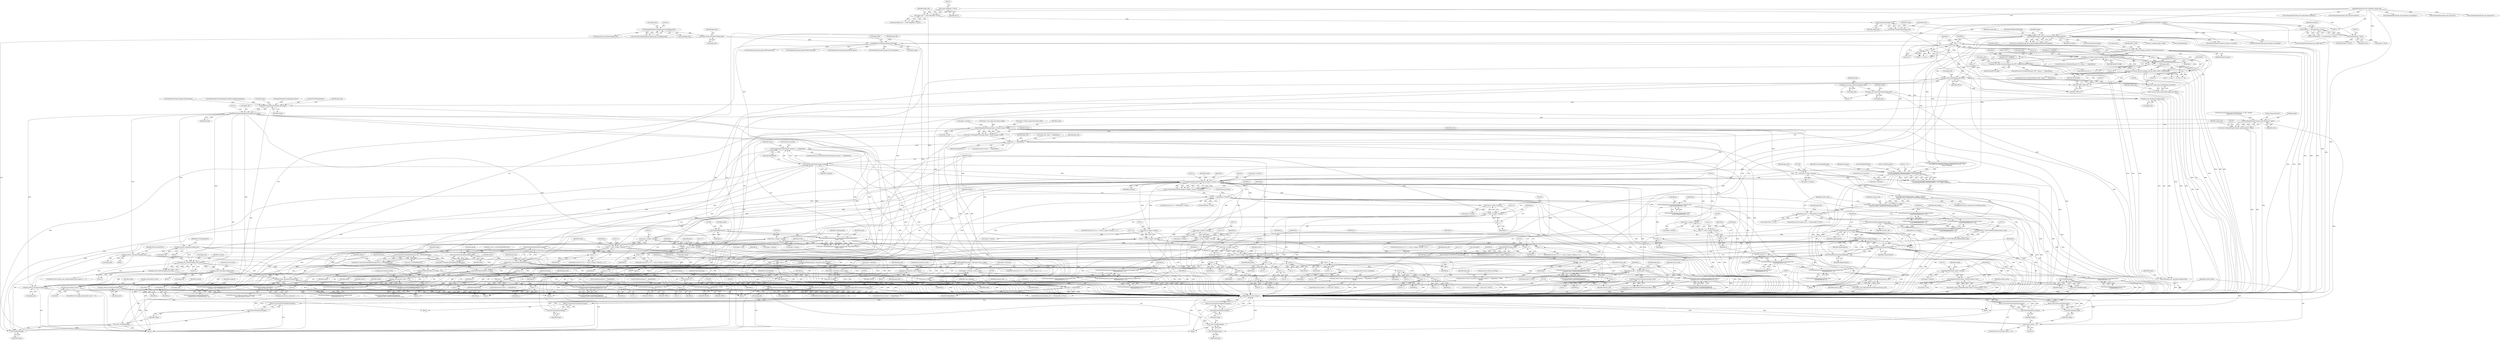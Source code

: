 digraph "0_ImageMagick_58cf5bf4fade82e3b510e8f3463a967278a3e410@API" {
"1000385" [label="(Call,jpeg_read_header(&jpeg_info,TRUE))"];
"1000372" [label="(Call,jpeg_set_marker_processor(&jpeg_info,(int) (JPEG_APP0+i),ReadProfile))"];
"1000329" [label="(Call,jpeg_set_marker_processor(&jpeg_info,ICC_MARKER,ReadICCProfile))"];
"1000313" [label="(Call,jpeg_set_marker_processor(&jpeg_info,JPEG_COM,ReadComment))"];
"1000309" [label="(Call,JPEGSourceManager(&jpeg_info,image))"];
"1000306" [label="(Call,jpeg_create_decompress(&jpeg_info))"];
"1000207" [label="(Call,ResetMagickMemory(&jpeg_info,0,sizeof(jpeg_info)))"];
"1000179" [label="(Call,OpenBlob(image_info,image,ReadBinaryBlobMode,exception))"];
"1000175" [label="(Call,AcquireImage(image_info))"];
"1000129" [label="(Call,image_info != (const ImageInfo *) NULL)"];
"1000108" [label="(MethodParameterIn,const ImageInfo *image_info)"];
"1000131" [label="(Call,(const ImageInfo *) NULL)"];
"1000173" [label="(Call,image=AcquireImage(image_info))"];
"1000156" [label="(Call,exception != (ExceptionInfo *) NULL)"];
"1000109" [label="(MethodParameterIn,ExceptionInfo *exception)"];
"1000158" [label="(Call,(ExceptionInfo *) NULL)"];
"1000340" [label="(Call,jpeg_set_marker_processor(&jpeg_info,IPTC_MARKER,ReadIPTCProfile))"];
"1000375" [label="(Call,(int) (JPEG_APP0+i))"];
"1000360" [label="(Call,i != 13)"];
"1000356" [label="(Call,i != 2)"];
"1000349" [label="(Call,i < 16)"];
"1000352" [label="(Call,i++)"];
"1000363" [label="(Call,i != 14)"];
"1000346" [label="(Call,i=1)"];
"1000383" [label="(Call,(ssize_t) jpeg_read_header(&jpeg_info,TRUE))"];
"1000381" [label="(Call,i=(ssize_t) jpeg_read_header(&jpeg_info,TRUE))"];
"1000528" [label="(Call,jpeg_calc_output_dimensions(&jpeg_info))"];
"1000600" [label="(Call,jpeg_calc_output_dimensions(&jpeg_info))"];
"1000828" [label="(Call,jpeg_start_decompress(&jpeg_info))"];
"1000826" [label="(Call,(void) jpeg_start_decompress(&jpeg_info))"];
"1001010" [label="(Call,JPEGSetImageQuality(&jpeg_info,image))"];
"1001014" [label="(Call,JPEGSetImageSamplingFactor(&jpeg_info,image))"];
"1001031" [label="(Call,SetImageProperty(image,\"jpeg:colorspace\",value))"];
"1001029" [label="(Call,(void) SetImageProperty(image,\"jpeg:colorspace\",value))"];
"1001047" [label="(Call,CloseBlob(image))"];
"1001045" [label="(Call,(void) CloseBlob(image))"];
"1001050" [label="(Call,GetFirstImageInList(image))"];
"1001049" [label="(Return,return(GetFirstImageInList(image));)"];
"1001054" [label="(Call,SetImageExtent(image,image->columns,image->rows))"];
"1001052" [label="(Call,status=SetImageExtent(image,image->columns,image->rows))"];
"1001063" [label="(Call,status == MagickFalse)"];
"1001791" [label="(Call,SyncAuthenticPixels(image,exception) == MagickFalse)"];
"1001809" [label="(Call,status == MagickFalse)"];
"1001818" [label="(Call,status != MagickFalse)"];
"1001077" [label="(Call,DestroyImageList(image))"];
"1001076" [label="(Return,return(DestroyImageList(image));)"];
"1001107" [label="(Call,(size_t) image->columns)"];
"1001106" [label="(Call,AcquireVirtualMemory((size_t) image->columns,\n    jpeg_info.output_components*sizeof(*jpeg_pixels)))"];
"1001104" [label="(Call,memory_info=AcquireVirtualMemory((size_t) image->columns,\n    jpeg_info.output_components*sizeof(*jpeg_pixels)))"];
"1001120" [label="(Call,memory_info == (MemoryInfo *) NULL)"];
"1001136" [label="(Call,GetVirtualMemoryBlob(memory_info))"];
"1001134" [label="(Call,(JSAMPLE *) GetVirtualMemoryBlob(memory_info))"];
"1001132" [label="(Call,jpeg_pixels=(JSAMPLE *) GetVirtualMemoryBlob(memory_info))"];
"1001351" [label="(Call,(JSAMPROW) jpeg_pixels)"];
"1001347" [label="(Call,scanline[0]=(JSAMPROW) jpeg_pixels)"];
"1001373" [label="(Call,jpeg_read_scanlines(&jpeg_info,scanline,1))"];
"1001372" [label="(Call,jpeg_read_scanlines(&jpeg_info,scanline,1) != 1)"];
"1001813" [label="(Call,jpeg_abort_decompress(&jpeg_info))"];
"1001836" [label="(Call,jpeg_finish_decompress(&jpeg_info))"];
"1001834" [label="(Call,(void) jpeg_finish_decompress(&jpeg_info))"];
"1001839" [label="(Call,jpeg_destroy_decompress(&jpeg_info))"];
"1001392" [label="(Call,p=jpeg_pixels)"];
"1001486" [label="(Call,p++)"];
"1001520" [label="(Call,p++)"];
"1001531" [label="(Call,p++)"];
"1001542" [label="(Call,p++)"];
"1001575" [label="(Call,p++)"];
"1001588" [label="(Call,p++)"];
"1001601" [label="(Call,p++)"];
"1001616" [label="(Call,p++)"];
"1001667" [label="(Call,p++)"];
"1001699" [label="(Call,p++)"];
"1001708" [label="(Call,p++)"];
"1001717" [label="(Call,p++)"];
"1001748" [label="(Call,p++)"];
"1001759" [label="(Call,p++)"];
"1001770" [label="(Call,p++)"];
"1001783" [label="(Call,p++)"];
"1001147" [label="(Call,memory_info != (MemoryInfo *) NULL)"];
"1001154" [label="(Call,RelinquishVirtualMemory(memory_info))"];
"1001152" [label="(Call,memory_info=RelinquishVirtualMemory(memory_info))"];
"1001844" [label="(Call,RelinquishVirtualMemory(memory_info))"];
"1001842" [label="(Call,memory_info=RelinquishVirtualMemory(memory_info))"];
"1001166" [label="(Call,(MagickSizeType) image->columns)"];
"1001165" [label="(Call,(MagickSizeType) image->columns*image->rows)"];
"1001163" [label="(Call,number_pixels=(MagickSizeType) image->columns*image->rows)"];
"1001175" [label="(Call,number_pixels != 0)"];
"1001397" [label="(Call,QueueAuthenticPixels(image,0,y,image->columns,1,exception))"];
"1001395" [label="(Call,q=QueueAuthenticPixels(image,0,y,image->columns,1,exception))"];
"1001407" [label="(Call,q == (PixelPacket *) NULL)"];
"1001477" [label="(Call,SetPixelRGBO(q,image->colormap+(ssize_t) index))"];
"1001488" [label="(Call,q++)"];
"1001511" [label="(Call,SetPixelRed(q,ScaleShortToQuantum((unsigned short)\n                (scale*GETJSAMPLE(*p++)))))"];
"1001522" [label="(Call,SetPixelGreen(q,ScaleShortToQuantum((unsigned short)\n                (scale*GETJSAMPLE(*p++)))))"];
"1001533" [label="(Call,SetPixelBlue(q,ScaleShortToQuantum((unsigned short)\n                (scale*GETJSAMPLE(*p++)))))"];
"1001544" [label="(Call,SetPixelOpacity(q,OpaqueOpacity))"];
"1001547" [label="(Call,q++)"];
"1001618" [label="(Call,SetPixelOpacity(q,OpaqueOpacity))"];
"1001621" [label="(Call,q++)"];
"1001564" [label="(Call,SetPixelCyan(q,QuantumRange-ScaleShortToQuantum(\n                (unsigned short) (scale*GETJSAMPLE(*p++)))))"];
"1001577" [label="(Call,SetPixelMagenta(q,QuantumRange-ScaleShortToQuantum(\n                (unsigned short) (scale*GETJSAMPLE(*p++)))))"];
"1001590" [label="(Call,SetPixelYellow(q,QuantumRange-ScaleShortToQuantum(\n                (unsigned short) (scale*GETJSAMPLE(*p++)))))"];
"1001719" [label="(Call,SetPixelOpacity(q,OpaqueOpacity))"];
"1001722" [label="(Call,q++)"];
"1001692" [label="(Call,SetPixelRed(q,ScaleCharToQuantum((unsigned char)\n              GETJSAMPLE(*p++))))"];
"1001701" [label="(Call,SetPixelGreen(q,ScaleCharToQuantum((unsigned char)\n              GETJSAMPLE(*p++))))"];
"1001710" [label="(Call,SetPixelBlue(q,ScaleCharToQuantum((unsigned char)\n              GETJSAMPLE(*p++))))"];
"1001785" [label="(Call,SetPixelOpacity(q,OpaqueOpacity))"];
"1001788" [label="(Call,q++)"];
"1001739" [label="(Call,SetPixelCyan(q,QuantumRange-ScaleCharToQuantum((unsigned char)\n              GETJSAMPLE(*p++))))"];
"1001750" [label="(Call,SetPixelMagenta(q,QuantumRange-ScaleCharToQuantum((unsigned char)\n              GETJSAMPLE(*p++))))"];
"1001761" [label="(Call,SetPixelYellow(q,QuantumRange-ScaleCharToQuantum((unsigned char)\n              GETJSAMPLE(*p++))))"];
"1001658" [label="(Call,SetPixelRGBO(q,image->colormap+(ssize_t) index))"];
"1001669" [label="(Call,q++)"];
"1001415" [label="(Call,GetAuthenticIndexQueue(image))"];
"1001413" [label="(Call,indexes=GetAuthenticIndexQueue(image))"];
"1001472" [label="(Call,SetPixelIndex(indexes+x,index))"];
"1001483" [label="(Call,(ssize_t) index)"];
"1001479" [label="(Call,image->colormap+(ssize_t) index)"];
"1001473" [label="(Call,indexes+x)"];
"1001603" [label="(Call,SetPixelBlack(indexes+x,QuantumRange-ScaleShortToQuantum(\n                (unsigned short) (scale*GETJSAMPLE(*p++)))))"];
"1001604" [label="(Call,indexes+x)"];
"1001653" [label="(Call,SetPixelIndex(indexes+x,index))"];
"1001664" [label="(Call,(ssize_t) index)"];
"1001660" [label="(Call,image->colormap+(ssize_t) index)"];
"1001654" [label="(Call,indexes+x)"];
"1001772" [label="(Call,SetPixelBlack(indexes+x,QuantumRange-ScaleCharToQuantum(\n              (unsigned char) GETJSAMPLE(*p++))))"];
"1001773" [label="(Call,indexes+x)"];
"1001469" [label="(Call,ConstrainColormapIndex(image,pixel))"];
"1001467" [label="(Call,index=ConstrainColormapIndex(image,pixel))"];
"1001792" [label="(Call,SyncAuthenticPixels(image,exception))"];
"1001382" [label="(Call,ThrowMagickException(exception,GetMagickModule(),\n          CorruptImageWarning,\"SkipToSyncByte\",\"`%s'\",image->filename))"];
"1001380" [label="(Call,(void) ThrowMagickException(exception,GetMagickModule(),\n          CorruptImageWarning,\"SkipToSyncByte\",\"`%s'\",image->filename))"];
"1001799" [label="(Call,SetImageProgress(image,LoadImageTag,(MagickOffsetType) y,\n      image->rows))"];
"1001360" [label="(Call,(ssize_t) image->rows)"];
"1001358" [label="(Call,y < (ssize_t) image->rows)"];
"1001365" [label="(Call,y++)"];
"1001797" [label="(Call,status=SetImageProgress(image,LoadImageTag,(MagickOffsetType) y,\n      image->rows))"];
"1001848" [label="(Call,CloseBlob(image))"];
"1001846" [label="(Call,(void) CloseBlob(image))"];
"1001851" [label="(Call,GetFirstImageInList(image))"];
"1001850" [label="(Return,return(GetFirstImageInList(image));)"];
"1001646" [label="(Call,ConstrainColormapIndex(image,(size_t) GETJSAMPLE(*p)))"];
"1001644" [label="(Call,index=ConstrainColormapIndex(image,(size_t) GETJSAMPLE(*p)))"];
"1001449" [label="(Call,(ssize_t) image->columns)"];
"1001447" [label="(Call,x < (ssize_t) image->columns)"];
"1001454" [label="(Call,x++)"];
"1001503" [label="(Call,(ssize_t) image->columns)"];
"1001501" [label="(Call,x < (ssize_t) image->columns)"];
"1001508" [label="(Call,x++)"];
"1001556" [label="(Call,(ssize_t) image->columns)"];
"1001554" [label="(Call,x < (ssize_t) image->columns)"];
"1001561" [label="(Call,x++)"];
"1001636" [label="(Call,(ssize_t) image->columns)"];
"1001634" [label="(Call,x < (ssize_t) image->columns)"];
"1001641" [label="(Call,x++)"];
"1001684" [label="(Call,(ssize_t) image->columns)"];
"1001682" [label="(Call,x < (ssize_t) image->columns)"];
"1001689" [label="(Call,x++)"];
"1001731" [label="(Call,(ssize_t) image->columns)"];
"1001729" [label="(Call,x < (ssize_t) image->columns)"];
"1001736" [label="(Call,x++)"];
"1001802" [label="(Call,(MagickOffsetType) y)"];
"1001161" [label="(Call,CloseBlob(image))"];
"1001159" [label="(Call,(void) CloseBlob(image))"];
"1001179" [label="(Call,GetFirstImageInList(image))"];
"1001178" [label="(Return,return(GetFirstImageInList(image));)"];
"1001182" [label="(Call,DestroyImage(image))"];
"1001181" [label="(Return,return(DestroyImage(image));)"];
"1001042" [label="(Call,jpeg_destroy_decompress(&jpeg_info))"];
"1001067" [label="(Call,jpeg_destroy_decompress(&jpeg_info))"];
"1001098" [label="(Call,jpeg_destroy_decompress(&jpeg_info))"];
"1001126" [label="(Call,jpeg_destroy_decompress(&jpeg_info))"];
"1001156" [label="(Call,jpeg_destroy_decompress(&jpeg_info))"];
"1000682" [label="(Call,jpeg_info.quantize_colors=TRUE)"];
"1000931" [label="(Call,jpeg_info.quantize_colors == 0)"];
"1000925" [label="(Call,(jpeg_info.output_components == 1) &&\n      (jpeg_info.quantize_colors == 0))"];
"1001185" [label="(Call,jpeg_info.quantize_colors != 0)"];
"1000706" [label="(Call,jpeg_info.do_block_smoothing=IsStringTrue(option) != MagickFalse ? TRUE :\n      FALSE)"];
"1000710" [label="(Call,IsStringTrue(option) != MagickFalse ? TRUE :\n      FALSE)"];
"1000815" [label="(Call,jpeg_info.do_fancy_upsampling=IsStringTrue(option) != MagickFalse ? TRUE :\n      FALSE)"];
"1000819" [label="(Call,IsStringTrue(option) != MagickFalse ? TRUE :\n      FALSE)"];
"1001470" [label="(Identifier,image)"];
"1001667" [label="(Call,p++)"];
"1001811" [label="(Identifier,MagickFalse)"];
"1001142" [label="(Identifier,error_manager)"];
"1000315" [label="(Identifier,jpeg_info)"];
"1001134" [label="(Call,(JSAMPLE *) GetVirtualMemoryBlob(memory_info))"];
"1001853" [label="(MethodReturn,static Image *)"];
"1001783" [label="(Call,p++)"];
"1000373" [label="(Call,&jpeg_info)"];
"1001348" [label="(Call,scanline[0])"];
"1001083" [label="(Identifier,jpeg_info)"];
"1001543" [label="(Identifier,p)"];
"1001579" [label="(Call,QuantumRange-ScaleShortToQuantum(\n                (unsigned short) (scale*GETJSAMPLE(*p++))))"];
"1001763" [label="(Call,QuantumRange-ScaleCharToQuantum((unsigned char)\n              GETJSAMPLE(*p++)))"];
"1001699" [label="(Call,p++)"];
"1001098" [label="(Call,jpeg_destroy_decompress(&jpeg_info))"];
"1001654" [label="(Call,indexes+x)"];
"1001109" [label="(Call,image->columns)"];
"1000334" [label="(ControlStructure,if (IsOptionMember(\"IPTC\",option) == MagickFalse))"];
"1001067" [label="(Call,jpeg_destroy_decompress(&jpeg_info))"];
"1001406" [label="(ControlStructure,if (q == (PixelPacket *) NULL))"];
"1001479" [label="(Call,image->colormap+(ssize_t) index)"];
"1001476" [label="(Identifier,index)"];
"1000386" [label="(Call,&jpeg_info)"];
"1001759" [label="(Call,p++)"];
"1001485" [label="(Identifier,index)"];
"1001475" [label="(Identifier,x)"];
"1001736" [label="(Call,x++)"];
"1001487" [label="(Identifier,p)"];
"1001157" [label="(Call,&jpeg_info)"];
"1001606" [label="(Identifier,x)"];
"1001738" [label="(Block,)"];
"1001819" [label="(Identifier,status)"];
"1001698" [label="(Call,*p++)"];
"1001459" [label="(Identifier,pixel)"];
"1001384" [label="(Call,GetMagickModule())"];
"1001456" [label="(Block,)"];
"1001444" [label="(Call,x=0)"];
"1000682" [label="(Call,jpeg_info.quantize_colors=TRUE)"];
"1001374" [label="(Call,&jpeg_info)"];
"1000888" [label="(Call,SetImageColorspace(image,CMYKColorspace))"];
"1000211" [label="(Call,sizeof(jpeg_info))"];
"1001747" [label="(Call,*p++)"];
"1001407" [label="(Call,q == (PixelPacket *) NULL)"];
"1001631" [label="(Call,x=0)"];
"1000323" [label="(ControlStructure,if (IsOptionMember(\"ICC\",option) == MagickFalse))"];
"1001789" [label="(Identifier,q)"];
"1000353" [label="(Identifier,i)"];
"1001684" [label="(Call,(ssize_t) image->columns)"];
"1000806" [label="(Call,GetImageOption(image_info,\"jpeg:fancy-upsampling\"))"];
"1001658" [label="(Call,SetPixelRGBO(q,image->colormap+(ssize_t) index))"];
"1000383" [label="(Call,(ssize_t) jpeg_read_header(&jpeg_info,TRUE))"];
"1001509" [label="(Identifier,x)"];
"1000358" [label="(Literal,2)"];
"1001679" [label="(Call,x=0)"];
"1000337" [label="(Literal,\"IPTC\")"];
"1001726" [label="(Call,x=0)"];
"1001502" [label="(Identifier,x)"];
"1001415" [label="(Call,GetAuthenticIndexQueue(image))"];
"1001645" [label="(Identifier,index)"];
"1001760" [label="(Identifier,p)"];
"1001769" [label="(Call,*p++)"];
"1000129" [label="(Call,image_info != (const ImageInfo *) NULL)"];
"1001413" [label="(Call,indexes=GetAuthenticIndexQueue(image))"];
"1000314" [label="(Call,&jpeg_info)"];
"1000706" [label="(Call,jpeg_info.do_block_smoothing=IsStringTrue(option) != MagickFalse ? TRUE :\n      FALSE)"];
"1000960" [label="(Identifier,image)"];
"1000344" [label="(Identifier,ReadIPTCProfile)"];
"1001809" [label="(Call,status == MagickFalse)"];
"1001449" [label="(Call,(ssize_t) image->columns)"];
"1001710" [label="(Call,SetPixelBlue(q,ScaleCharToQuantum((unsigned char)\n              GETJSAMPLE(*p++))))"];
"1001737" [label="(Identifier,x)"];
"1000824" [label="(Identifier,TRUE)"];
"1001511" [label="(Call,SetPixelRed(q,ScaleShortToQuantum((unsigned short)\n                (scale*GETJSAMPLE(*p++)))))"];
"1000872" [label="(Call,SetImageColorspace(image,GRAYColorspace))"];
"1001708" [label="(Call,p++)"];
"1000924" [label="(ControlStructure,if ((jpeg_info.output_components == 1) &&\n      (jpeg_info.quantize_colors == 0)))"];
"1001797" [label="(Call,status=SetImageProgress(image,LoadImageTag,(MagickOffsetType) y,\n      image->rows))"];
"1001534" [label="(Identifier,q)"];
"1001120" [label="(Call,memory_info == (MemoryInfo *) NULL)"];
"1001848" [label="(Call,CloseBlob(image))"];
"1001128" [label="(Identifier,jpeg_info)"];
"1001690" [label="(Identifier,x)"];
"1001541" [label="(Call,*p++)"];
"1001454" [label="(Call,x++)"];
"1001523" [label="(Identifier,q)"];
"1001396" [label="(Identifier,q)"];
"1001664" [label="(Call,(ssize_t) index)"];
"1001062" [label="(ControlStructure,if (status == MagickFalse))"];
"1001064" [label="(Identifier,status)"];
"1001796" [label="(ControlStructure,break;)"];
"1001063" [label="(Call,status == MagickFalse)"];
"1001469" [label="(Call,ConstrainColormapIndex(image,pixel))"];
"1001366" [label="(Identifier,y)"];
"1001455" [label="(Identifier,x)"];
"1001112" [label="(Call,jpeg_info.output_components*sizeof(*jpeg_pixels))"];
"1001533" [label="(Call,SetPixelBlue(q,ScaleShortToQuantum((unsigned short)\n                (scale*GETJSAMPLE(*p++)))))"];
"1001607" [label="(Call,QuantumRange-ScaleShortToQuantum(\n                (unsigned short) (scale*GETJSAMPLE(*p++))))"];
"1001816" [label="(ControlStructure,break;)"];
"1000490" [label="(Call,GetImageOption(image_info,\"jpeg:size\"))"];
"1000833" [label="(Identifier,image)"];
"1001154" [label="(Call,RelinquishVirtualMemory(memory_info))"];
"1001059" [label="(Call,image->rows)"];
"1001799" [label="(Call,SetImageProgress(image,LoadImageTag,(MagickOffsetType) y,\n      image->rows))"];
"1001772" [label="(Call,SetPixelBlack(indexes+x,QuantumRange-ScaleCharToQuantum(\n              (unsigned char) GETJSAMPLE(*p++))))"];
"1000528" [label="(Call,jpeg_calc_output_dimensions(&jpeg_info))"];
"1000340" [label="(Call,jpeg_set_marker_processor(&jpeg_info,IPTC_MARKER,ReadIPTCProfile))"];
"1001171" [label="(Call,image->rows)"];
"1001159" [label="(Call,(void) CloseBlob(image))"];
"1000686" [label="(Identifier,TRUE)"];
"1001837" [label="(Call,&jpeg_info)"];
"1000311" [label="(Identifier,jpeg_info)"];
"1000829" [label="(Call,&jpeg_info)"];
"1001841" [label="(Identifier,jpeg_info)"];
"1001846" [label="(Call,(void) CloseBlob(image))"];
"1001367" [label="(Block,)"];
"1001158" [label="(Identifier,jpeg_info)"];
"1001373" [label="(Call,jpeg_read_scanlines(&jpeg_info,scanline,1))"];
"1001121" [label="(Identifier,memory_info)"];
"1001163" [label="(Call,number_pixels=(MagickSizeType) image->columns*image->rows)"];
"1001659" [label="(Identifier,q)"];
"1001053" [label="(Identifier,status)"];
"1001351" [label="(Call,(JSAMPROW) jpeg_pixels)"];
"1001630" [label="(ControlStructure,for (x=0; x < (ssize_t) image->columns; x++))"];
"1001661" [label="(Call,image->colormap)"];
"1001136" [label="(Call,GetVirtualMemoryBlob(memory_info))"];
"1001349" [label="(Identifier,scanline)"];
"1001069" [label="(Identifier,jpeg_info)"];
"1001720" [label="(Identifier,q)"];
"1000133" [label="(Identifier,NULL)"];
"1001716" [label="(Call,*p++)"];
"1001522" [label="(Call,SetPixelGreen(q,ScaleShortToQuantum((unsigned short)\n                (scale*GETJSAMPLE(*p++)))))"];
"1001107" [label="(Call,(size_t) image->columns)"];
"1001669" [label="(Call,q++)"];
"1000205" [label="(Call,(void) ResetMagickMemory(&jpeg_info,0,sizeof(jpeg_info)))"];
"1000316" [label="(Identifier,JPEG_COM)"];
"1000351" [label="(Literal,16)"];
"1001795" [label="(Identifier,MagickFalse)"];
"1001068" [label="(Call,&jpeg_info)"];
"1001700" [label="(Identifier,p)"];
"1001618" [label="(Call,SetPixelOpacity(q,OpaqueOpacity))"];
"1001802" [label="(Call,(MagickOffsetType) y)"];
"1000307" [label="(Call,&jpeg_info)"];
"1001691" [label="(Block,)"];
"1001070" [label="(Call,InheritException(exception,&image->exception))"];
"1001130" [label="(Identifier,ResourceLimitError)"];
"1001812" [label="(Block,)"];
"1000363" [label="(Call,i != 14)"];
"1001851" [label="(Call,GetFirstImageInList(image))"];
"1000831" [label="(Call,image->columns=jpeg_info.output_width)"];
"1001147" [label="(Call,memory_info != (MemoryInfo *) NULL)"];
"1001032" [label="(Identifier,image)"];
"1001050" [label="(Call,GetFirstImageInList(image))"];
"1000375" [label="(Call,(int) (JPEG_APP0+i))"];
"1000191" [label="(Call,DestroyImageList(image))"];
"1001806" [label="(Identifier,image)"];
"1001042" [label="(Call,jpeg_destroy_decompress(&jpeg_info))"];
"1001472" [label="(Call,SetPixelIndex(indexes+x,index))"];
"1001458" [label="(Call,pixel=(size_t) (scale*GETJSAMPLE(*p)))"];
"1001682" [label="(Call,x < (ssize_t) image->columns)"];
"1001156" [label="(Call,jpeg_destroy_decompress(&jpeg_info))"];
"1001397" [label="(Call,QueueAuthenticPixels(image,0,y,image->columns,1,exception))"];
"1000529" [label="(Call,&jpeg_info)"];
"1001791" [label="(Call,SyncAuthenticPixels(image,exception) == MagickFalse)"];
"1001401" [label="(Call,image->columns)"];
"1001535" [label="(Call,ScaleShortToQuantum((unsigned short)\n                (scale*GETJSAMPLE(*p++))))"];
"1001646" [label="(Call,ConstrainColormapIndex(image,(size_t) GETJSAMPLE(*p)))"];
"1000925" [label="(Call,(jpeg_info.output_components == 1) &&\n      (jpeg_info.quantize_colors == 0))"];
"1000182" [label="(Identifier,ReadBinaryBlobMode)"];
"1001558" [label="(Call,image->columns)"];
"1001565" [label="(Identifier,q)"];
"1001015" [label="(Call,&jpeg_info)"];
"1001478" [label="(Identifier,q)"];
"1001474" [label="(Identifier,indexes)"];
"1001386" [label="(Literal,\"SkipToSyncByte\")"];
"1001739" [label="(Call,SetPixelCyan(q,QuantumRange-ScaleCharToQuantum((unsigned char)\n              GETJSAMPLE(*p++))))"];
"1001749" [label="(Identifier,p)"];
"1001388" [label="(Call,image->filename)"];
"1001104" [label="(Call,memory_info=AcquireVirtualMemory((size_t) image->columns,\n    jpeg_info.output_components*sizeof(*jpeg_pixels)))"];
"1000348" [label="(Literal,1)"];
"1001784" [label="(Identifier,p)"];
"1001153" [label="(Identifier,memory_info)"];
"1001052" [label="(Call,status=SetImageExtent(image,image->columns,image->rows))"];
"1001394" [label="(Identifier,jpeg_pixels)"];
"1000900" [label="(Call,SetImageColorspace(image,LabColorspace))"];
"1000700" [label="(ControlStructure,if (option != (const char *) NULL))"];
"1000382" [label="(Identifier,i)"];
"1000341" [label="(Call,&jpeg_info)"];
"1001066" [label="(Block,)"];
"1000931" [label="(Call,jpeg_info.quantize_colors == 0)"];
"1001686" [label="(Call,image->columns)"];
"1001587" [label="(Call,*p++)"];
"1001776" [label="(Call,QuantumRange-ScaleCharToQuantum(\n              (unsigned char) GETJSAMPLE(*p++)))"];
"1000710" [label="(Call,IsStringTrue(option) != MagickFalse ? TRUE :\n      FALSE)"];
"1000130" [label="(Identifier,image_info)"];
"1001845" [label="(Identifier,memory_info)"];
"1000916" [label="(Call,AcquireImageColormap(image,StringToUnsignedLong(option)))"];
"1001730" [label="(Identifier,x)"];
"1000820" [label="(Call,IsStringTrue(option) != MagickFalse)"];
"1001834" [label="(Call,(void) jpeg_finish_decompress(&jpeg_info))"];
"1001010" [label="(Call,JPEGSetImageQuality(&jpeg_info,image))"];
"1001642" [label="(Identifier,x)"];
"1001544" [label="(Call,SetPixelOpacity(q,OpaqueOpacity))"];
"1001820" [label="(Identifier,MagickFalse)"];
"1001634" [label="(Call,x < (ssize_t) image->columns)"];
"1001102" [label="(Identifier,CorruptImageError)"];
"1001029" [label="(Call,(void) SetImageProperty(image,\"jpeg:colorspace\",value))"];
"1001604" [label="(Call,indexes+x)"];
"1000825" [label="(Identifier,FALSE)"];
"1000181" [label="(Identifier,image)"];
"1001758" [label="(Call,*p++)"];
"1001694" [label="(Call,ScaleCharToQuantum((unsigned char)\n              GETJSAMPLE(*p++)))"];
"1001106" [label="(Call,AcquireVirtualMemory((size_t) image->columns,\n    jpeg_info.output_components*sizeof(*jpeg_pixels)))"];
"1000864" [label="(Call,SetImageColorspace(image,sRGBColorspace))"];
"1000356" [label="(Call,i != 2)"];
"1001011" [label="(Call,&jpeg_info)"];
"1001824" [label="(Identifier,error_manager)"];
"1001483" [label="(Call,(ssize_t) index)"];
"1000319" [label="(Identifier,option)"];
"1001638" [label="(Call,image->columns)"];
"1001172" [label="(Identifier,image)"];
"1001818" [label="(Call,status != MagickFalse)"];
"1000343" [label="(Identifier,IPTC_MARKER)"];
"1001775" [label="(Identifier,x)"];
"1001365" [label="(Call,y++)"];
"1001404" [label="(Literal,1)"];
"1000715" [label="(Identifier,TRUE)"];
"1001707" [label="(Call,*p++)"];
"1000210" [label="(Literal,0)"];
"1000672" [label="(Call,GetImageOption(image_info,\"jpeg:colors\"))"];
"1001420" [label="(Identifier,jpeg_info)"];
"1001773" [label="(Call,indexes+x)"];
"1001451" [label="(Call,image->columns)"];
"1001071" [label="(Identifier,exception)"];
"1001468" [label="(Identifier,index)"];
"1001358" [label="(Call,y < (ssize_t) image->rows)"];
"1001193" [label="(Identifier,image)"];
"1000650" [label="(Call,ThrowMagickException(exception,GetMagickModule(),OptionError,\n      \"12-bit JPEG not supported. Reducing pixel data to 8 bits\",\"`%s'\",\n      image->filename))"];
"1001566" [label="(Call,QuantumRange-ScaleShortToQuantum(\n                (unsigned short) (scale*GETJSAMPLE(*p++))))"];
"1001398" [label="(Identifier,image)"];
"1001849" [label="(Identifier,image)"];
"1000208" [label="(Call,&jpeg_info)"];
"1000109" [label="(MethodParameterIn,ExceptionInfo *exception)"];
"1001105" [label="(Identifier,memory_info)"];
"1001653" [label="(Call,SetPixelIndex(indexes+x,index))"];
"1000360" [label="(Call,i != 13)"];
"1001777" [label="(Identifier,QuantumRange)"];
"1000355" [label="(Call,(i != 2) && (i != 13) && (i != 14))"];
"1001387" [label="(Literal,\"`%s'\")"];
"1000313" [label="(Call,jpeg_set_marker_processor(&jpeg_info,JPEG_COM,ReadComment))"];
"1001703" [label="(Call,ScaleCharToQuantum((unsigned char)\n              GETJSAMPLE(*p++)))"];
"1001114" [label="(Identifier,jpeg_info)"];
"1001356" [label="(Identifier,y)"];
"1001532" [label="(Identifier,p)"];
"1000289" [label="(Call,InheritException(exception,&image->exception))"];
"1001014" [label="(Call,JPEGSetImageSamplingFactor(&jpeg_info,image))"];
"1001788" [label="(Call,q++)"];
"1001601" [label="(Call,p++)"];
"1000505" [label="(Block,)"];
"1000310" [label="(Call,&jpeg_info)"];
"1001146" [label="(ControlStructure,if (memory_info != (MemoryInfo *) NULL))"];
"1001467" [label="(Call,index=ConstrainColormapIndex(image,pixel))"];
"1001524" [label="(Call,ScaleShortToQuantum((unsigned short)\n                (scale*GETJSAMPLE(*p++))))"];
"1001371" [label="(ControlStructure,if (jpeg_read_scanlines(&jpeg_info,scanline,1) != 1))"];
"1001771" [label="(Identifier,p)"];
"1001041" [label="(Block,)"];
"1001670" [label="(Identifier,q)"];
"1000600" [label="(Call,jpeg_calc_output_dimensions(&jpeg_info))"];
"1001477" [label="(Call,SetPixelRGBO(q,image->colormap+(ssize_t) index))"];
"1000110" [label="(Block,)"];
"1001562" [label="(Identifier,x)"];
"1001608" [label="(Identifier,QuantumRange)"];
"1001520" [label="(Call,p++)"];
"1001180" [label="(Identifier,image)"];
"1001750" [label="(Call,SetPixelMagenta(q,QuantumRange-ScaleCharToQuantum((unsigned char)\n              GETJSAMPLE(*p++))))"];
"1001702" [label="(Identifier,q)"];
"1001408" [label="(Identifier,q)"];
"1001656" [label="(Identifier,x)"];
"1000155" [label="(Call,assert(exception != (ExceptionInfo *) NULL))"];
"1000345" [label="(ControlStructure,for (i=1; i < 16; i++))"];
"1001666" [label="(Identifier,index)"];
"1001162" [label="(Identifier,image)"];
"1000346" [label="(Call,i=1)"];
"1000108" [label="(MethodParameterIn,const ImageInfo *image_info)"];
"1001813" [label="(Call,jpeg_abort_decompress(&jpeg_info))"];
"1000357" [label="(Identifier,i)"];
"1001692" [label="(Call,SetPixelRed(q,ScaleCharToQuantum((unsigned char)\n              GETJSAMPLE(*p++))))"];
"1001551" [label="(Call,x=0)"];
"1001031" [label="(Call,SetImageProperty(image,\"jpeg:colorspace\",value))"];
"1001643" [label="(Block,)"];
"1001127" [label="(Call,&jpeg_info)"];
"1000207" [label="(Call,ResetMagickMemory(&jpeg_info,0,sizeof(jpeg_info)))"];
"1001804" [label="(Identifier,y)"];
"1001762" [label="(Identifier,q)"];
"1001076" [label="(Return,return(DestroyImageList(image));)"];
"1001785" [label="(Call,SetPixelOpacity(q,OpaqueOpacity))"];
"1001355" [label="(Call,y=0)"];
"1001808" [label="(ControlStructure,if (status == MagickFalse))"];
"1001385" [label="(Identifier,CorruptImageWarning)"];
"1001731" [label="(Call,(ssize_t) image->columns)"];
"1001635" [label="(Identifier,x)"];
"1001840" [label="(Call,&jpeg_info)"];
"1001034" [label="(Identifier,value)"];
"1001554" [label="(Call,x < (ssize_t) image->columns)"];
"1000176" [label="(Identifier,image_info)"];
"1001621" [label="(Call,q++)"];
"1000815" [label="(Call,jpeg_info.do_fancy_upsampling=IsStringTrue(option) != MagickFalse ? TRUE :\n      FALSE)"];
"1000361" [label="(Identifier,i)"];
"1001770" [label="(Call,p++)"];
"1000681" [label="(Block,)"];
"1001416" [label="(Identifier,image)"];
"1001794" [label="(Identifier,exception)"];
"1001020" [label="(Call,FormatLocaleString(value,MaxTextExtent,\"%.20g\",(double)\n    jpeg_info.out_color_space))"];
"1001168" [label="(Call,image->columns)"];
"1001359" [label="(Identifier,y)"];
"1000366" [label="(ControlStructure,if (IsOptionMember(\"APP\",option) == MagickFalse))"];
"1001181" [label="(Return,return(DestroyImage(image));)"];
"1000939" [label="(Identifier,colors)"];
"1001521" [label="(Identifier,p)"];
"1000697" [label="(Call,GetImageOption(image_info,\"jpeg:block-smoothing\"))"];
"1001448" [label="(Identifier,x)"];
"1001400" [label="(Identifier,y)"];
"1001798" [label="(Identifier,status)"];
"1001122" [label="(Call,(MemoryInfo *) NULL)"];
"1000160" [label="(Identifier,NULL)"];
"1000232" [label="(Call,(MemoryInfo *) NULL)"];
"1000880" [label="(Call,SetImageColorspace(image,YCbCrColorspace))"];
"1000606" [label="(Identifier,image)"];
"1001399" [label="(Literal,0)"];
"1000359" [label="(Call,(i != 13) && (i != 14))"];
"1001183" [label="(Identifier,image)"];
"1001530" [label="(Call,*p++)"];
"1001152" [label="(Call,memory_info=RelinquishVirtualMemory(memory_info))"];
"1001588" [label="(Call,p++)"];
"1001591" [label="(Identifier,q)"];
"1001055" [label="(Identifier,image)"];
"1001752" [label="(Call,QuantumRange-ScaleCharToQuantum((unsigned char)\n              GETJSAMPLE(*p++)))"];
"1001412" [label="(ControlStructure,break;)"];
"1001512" [label="(Identifier,q)"];
"1001563" [label="(Block,)"];
"1000372" [label="(Call,jpeg_set_marker_processor(&jpeg_info,(int) (JPEG_APP0+i),ReadProfile))"];
"1001729" [label="(Call,x < (ssize_t) image->columns)"];
"1001380" [label="(Call,(void) ThrowMagickException(exception,GetMagickModule(),\n          CorruptImageWarning,\"SkipToSyncByte\",\"`%s'\",image->filename))"];
"1000932" [label="(Call,jpeg_info.quantize_colors)"];
"1000809" [label="(ControlStructure,if (option != (const char *) NULL))"];
"1000533" [label="(Identifier,image)"];
"1001166" [label="(Call,(MagickSizeType) image->columns)"];
"1001013" [label="(Identifier,image)"];
"1001817" [label="(ControlStructure,if (status != MagickFalse))"];
"1001126" [label="(Call,jpeg_destroy_decompress(&jpeg_info))"];
"1001711" [label="(Identifier,q)"];
"1000816" [label="(Call,jpeg_info.do_fancy_upsampling)"];
"1000235" [label="(Call,error_manager.image=image)"];
"1001574" [label="(Call,*p++)"];
"1001480" [label="(Call,image->colormap)"];
"1000719" [label="(Identifier,jpeg_info)"];
"1000707" [label="(Call,jpeg_info.do_block_smoothing)"];
"1001447" [label="(Call,x < (ssize_t) image->columns)"];
"1000716" [label="(Identifier,FALSE)"];
"1001488" [label="(Call,q++)"];
"1001590" [label="(Call,SetPixelYellow(q,QuantumRange-ScaleShortToQuantum(\n                (unsigned short) (scale*GETJSAMPLE(*p++)))))"];
"1001782" [label="(Call,*p++)"];
"1000347" [label="(Identifier,i)"];
"1000349" [label="(Call,i < 16)"];
"1001362" [label="(Call,image->rows)"];
"1001497" [label="(ControlStructure,for (x=0; x < (ssize_t) image->columns; x++))"];
"1001036" [label="(Call,image_info->ping != MagickFalse)"];
"1001550" [label="(ControlStructure,for (x=0; x < (ssize_t) image->columns; x++))"];
"1000683" [label="(Call,jpeg_info.quantize_colors)"];
"1001508" [label="(Call,x++)"];
"1001486" [label="(Call,p++)"];
"1000926" [label="(Call,jpeg_info.output_components == 1)"];
"1000269" [label="(Call,CloseBlob(image))"];
"1001810" [label="(Identifier,status)"];
"1001045" [label="(Call,(void) CloseBlob(image))"];
"1001836" [label="(Call,jpeg_finish_decompress(&jpeg_info))"];
"1000175" [label="(Call,AcquireImage(image_info))"];
"1001647" [label="(Identifier,image)"];
"1001125" [label="(Block,)"];
"1001155" [label="(Identifier,memory_info)"];
"1000179" [label="(Call,OpenBlob(image_info,image,ReadBinaryBlobMode,exception))"];
"1001097" [label="(Block,)"];
"1001174" [label="(ControlStructure,if (number_pixels != 0))"];
"1000950" [label="(Call,AcquireImageColormap(image,colors))"];
"1001620" [label="(Identifier,OpaqueOpacity)"];
"1001049" [label="(Return,return(GetFirstImageInList(image));)"];
"1001360" [label="(Call,(ssize_t) image->rows)"];
"1001641" [label="(Call,x++)"];
"1001577" [label="(Call,SetPixelMagenta(q,QuantumRange-ScaleShortToQuantum(\n                (unsigned short) (scale*GETJSAMPLE(*p++)))))"];
"1000178" [label="(Identifier,status)"];
"1001048" [label="(Identifier,image)"];
"1001501" [label="(Call,x < (ssize_t) image->columns)"];
"1001149" [label="(Call,(MemoryInfo *) NULL)"];
"1001800" [label="(Identifier,image)"];
"1001740" [label="(Identifier,q)"];
"1000724" [label="(Call,GetImageOption(image_info,\"jpeg:dct-method\"))"];
"1001164" [label="(Identifier,number_pixels)"];
"1000935" [label="(Literal,0)"];
"1001827" [label="(ControlStructure,if (setjmp(error_manager.error_recovery) == 0))"];
"1001683" [label="(Identifier,x)"];
"1001189" [label="(Literal,0)"];
"1001353" [label="(Identifier,jpeg_pixels)"];
"1001378" [label="(Literal,1)"];
"1001801" [label="(Identifier,LoadImageTag)"];
"1001176" [label="(Identifier,number_pixels)"];
"1001602" [label="(Identifier,p)"];
"1001503" [label="(Call,(ssize_t) image->columns)"];
"1001839" [label="(Call,jpeg_destroy_decompress(&jpeg_info))"];
"1000333" [label="(Identifier,ReadICCProfile)"];
"1001600" [label="(Call,*p++)"];
"1001774" [label="(Identifier,indexes)"];
"1001393" [label="(Identifier,p)"];
"1001510" [label="(Block,)"];
"1001051" [label="(Identifier,image)"];
"1001473" [label="(Call,indexes+x)"];
"1001648" [label="(Call,(size_t) GETJSAMPLE(*p))"];
"1000320" [label="(Call,GetImageOption(image_info,\"profile:skip\"))"];
"1001375" [label="(Identifier,jpeg_info)"];
"1001655" [label="(Identifier,indexes)"];
"1001786" [label="(Identifier,q)"];
"1000819" [label="(Call,IsStringTrue(option) != MagickFalse ? TRUE :\n      FALSE)"];
"1001056" [label="(Call,image->columns)"];
"1001721" [label="(Identifier,OpaqueOpacity)"];
"1000317" [label="(Identifier,ReadComment)"];
"1001177" [label="(Literal,0)"];
"1001657" [label="(Identifier,index)"];
"1000377" [label="(Call,JPEG_APP0+i)"];
"1001184" [label="(ControlStructure,if (jpeg_info.quantize_colors != 0))"];
"1001576" [label="(Identifier,p)"];
"1001547" [label="(Call,q++)"];
"1001723" [label="(Identifier,q)"];
"1000177" [label="(Call,status=OpenBlob(image_info,image,ReadBinaryBlobMode,exception))"];
"1000131" [label="(Call,(const ImageInfo *) NULL)"];
"1000248" [label="(Call,jpeg_destroy_decompress(&jpeg_info))"];
"1001145" [label="(Block,)"];
"1000329" [label="(Call,jpeg_set_marker_processor(&jpeg_info,ICC_MARKER,ReadICCProfile))"];
"1001603" [label="(Call,SetPixelBlack(indexes+x,QuantumRange-ScaleShortToQuantum(\n                (unsigned short) (scale*GETJSAMPLE(*p++)))))"];
"1001592" [label="(Call,QuantumRange-ScaleShortToQuantum(\n                (unsigned short) (scale*GETJSAMPLE(*p++))))"];
"1001561" [label="(Call,x++)"];
"1001748" [label="(Call,p++)"];
"1001182" [label="(Call,DestroyImage(image))"];
"1001548" [label="(Identifier,q)"];
"1000385" [label="(Call,jpeg_read_header(&jpeg_info,TRUE))"];
"1001719" [label="(Call,SetPixelOpacity(q,OpaqueOpacity))"];
"1000350" [label="(Identifier,i)"];
"1001787" [label="(Identifier,OpaqueOpacity)"];
"1001615" [label="(Call,*p++)"];
"1000157" [label="(Identifier,exception)"];
"1001844" [label="(Call,RelinquishVirtualMemory(memory_info))"];
"1001793" [label="(Identifier,image)"];
"1001519" [label="(Call,*p++)"];
"1001133" [label="(Identifier,jpeg_pixels)"];
"1001761" [label="(Call,SetPixelYellow(q,QuantumRange-ScaleCharToQuantum((unsigned char)\n              GETJSAMPLE(*p++))))"];
"1001148" [label="(Identifier,memory_info)"];
"1001099" [label="(Call,&jpeg_info)"];
"1000689" [label="(Identifier,jpeg_info)"];
"1001443" [label="(ControlStructure,for (x=0; x < (ssize_t) image->columns; x++))"];
"1001725" [label="(ControlStructure,for (x=0; x < (ssize_t) image->columns; x++))"];
"1000711" [label="(Call,IsStringTrue(option) != MagickFalse)"];
"1001383" [label="(Identifier,exception)"];
"1000838" [label="(Call,image->rows=jpeg_info.output_height)"];
"1001616" [label="(Call,p++)"];
"1001842" [label="(Call,memory_info=RelinquishVirtualMemory(memory_info))"];
"1001377" [label="(Literal,1)"];
"1001489" [label="(Identifier,q)"];
"1000894" [label="(Call,IsITUFaxImage(image))"];
"1001376" [label="(Identifier,scanline)"];
"1000352" [label="(Call,i++)"];
"1001391" [label="(ControlStructure,continue;)"];
"1001589" [label="(Identifier,p)"];
"1001718" [label="(Identifier,p)"];
"1001382" [label="(Call,ThrowMagickException(exception,GetMagickModule(),\n          CorruptImageWarning,\"SkipToSyncByte\",\"`%s'\",image->filename))"];
"1000826" [label="(Call,(void) jpeg_start_decompress(&jpeg_info))"];
"1001701" [label="(Call,SetPixelGreen(q,ScaleCharToQuantum((unsigned char)\n              GETJSAMPLE(*p++))))"];
"1000393" [label="(Identifier,image_info)"];
"1000194" [label="(Call,(Image *) NULL)"];
"1001790" [label="(ControlStructure,if (SyncAuthenticPixels(image,exception) == MagickFalse))"];
"1001575" [label="(Call,p++)"];
"1001805" [label="(Call,image->rows)"];
"1001379" [label="(Block,)"];
"1001852" [label="(Identifier,image)"];
"1001065" [label="(Identifier,MagickFalse)"];
"1000601" [label="(Call,&jpeg_info)"];
"1001033" [label="(Literal,\"jpeg:colorspace\")"];
"1001078" [label="(Identifier,image)"];
"1001043" [label="(Call,&jpeg_info)"];
"1000128" [label="(Call,assert(image_info != (const ImageInfo *) NULL))"];
"1000306" [label="(Call,jpeg_create_decompress(&jpeg_info))"];
"1001047" [label="(Call,CloseBlob(image))"];
"1001017" [label="(Identifier,image)"];
"1000362" [label="(Literal,13)"];
"1000330" [label="(Call,&jpeg_info)"];
"1001137" [label="(Identifier,memory_info)"];
"1001636" [label="(Call,(ssize_t) image->columns)"];
"1001556" [label="(Call,(ssize_t) image->columns)"];
"1001054" [label="(Call,SetImageExtent(image,image->columns,image->rows))"];
"1001546" [label="(Identifier,OpaqueOpacity)"];
"1001179" [label="(Call,GetFirstImageInList(image))"];
"1001405" [label="(Identifier,exception)"];
"1001175" [label="(Call,number_pixels != 0)"];
"1000180" [label="(Identifier,image_info)"];
"1001498" [label="(Call,x=0)"];
"1001354" [label="(ControlStructure,for (y=0; y < (ssize_t) image->rows; y++))"];
"1001792" [label="(Call,SyncAuthenticPixels(image,exception))"];
"1001617" [label="(Identifier,p)"];
"1001660" [label="(Call,image->colormap+(ssize_t) index)"];
"1001161" [label="(Call,CloseBlob(image))"];
"1000173" [label="(Call,image=AcquireImage(image_info))"];
"1000381" [label="(Call,i=(ssize_t) jpeg_read_header(&jpeg_info,TRUE))"];
"1001513" [label="(Call,ScaleShortToQuantum((unsigned short)\n                (scale*GETJSAMPLE(*p++))))"];
"1001132" [label="(Call,jpeg_pixels=(JSAMPLE *) GetVirtualMemoryBlob(memory_info))"];
"1001165" [label="(Call,(MagickSizeType) image->columns*image->rows)"];
"1001186" [label="(Call,jpeg_info.quantize_colors)"];
"1000158" [label="(Call,(ExceptionInfo *) NULL)"];
"1001531" [label="(Call,p++)"];
"1000828" [label="(Call,jpeg_start_decompress(&jpeg_info))"];
"1000312" [label="(Identifier,image)"];
"1001668" [label="(Identifier,p)"];
"1001542" [label="(Call,p++)"];
"1001622" [label="(Identifier,q)"];
"1000309" [label="(Call,JPEGSourceManager(&jpeg_info,image))"];
"1001347" [label="(Call,scanline[0]=(JSAMPROW) jpeg_pixels)"];
"1001815" [label="(Identifier,jpeg_info)"];
"1000380" [label="(Identifier,ReadProfile)"];
"1001843" [label="(Identifier,memory_info)"];
"1001717" [label="(Call,p++)"];
"1000365" [label="(Literal,14)"];
"1001689" [label="(Call,x++)"];
"1001471" [label="(Identifier,pixel)"];
"1001814" [label="(Call,&jpeg_info)"];
"1001372" [label="(Call,jpeg_read_scanlines(&jpeg_info,scanline,1) != 1)"];
"1001709" [label="(Identifier,p)"];
"1001712" [label="(Call,ScaleCharToQuantum((unsigned char)\n              GETJSAMPLE(*p++)))"];
"1000364" [label="(Identifier,i)"];
"1000174" [label="(Identifier,image)"];
"1001392" [label="(Call,p=jpeg_pixels)"];
"1001578" [label="(Identifier,q)"];
"1001505" [label="(Call,image->columns)"];
"1001555" [label="(Identifier,x)"];
"1001395" [label="(Call,q=QueueAuthenticPixels(image,0,y,image->columns,1,exception))"];
"1001741" [label="(Call,QuantumRange-ScaleCharToQuantum((unsigned char)\n              GETJSAMPLE(*p++)))"];
"1001605" [label="(Identifier,indexes)"];
"1001733" [label="(Call,image->columns)"];
"1001722" [label="(Call,q++)"];
"1000388" [label="(Identifier,TRUE)"];
"1001119" [label="(ControlStructure,if (memory_info == (MemoryInfo *) NULL))"];
"1001545" [label="(Identifier,q)"];
"1001678" [label="(ControlStructure,for (x=0; x < (ssize_t) image->columns; x++))"];
"1001077" [label="(Call,DestroyImageList(image))"];
"1001644" [label="(Call,index=ConstrainColormapIndex(image,(size_t) GETJSAMPLE(*p)))"];
"1001185" [label="(Call,jpeg_info.quantize_colors != 0)"];
"1001016" [label="(Identifier,jpeg_info)"];
"1001564" [label="(Call,SetPixelCyan(q,QuantumRange-ScaleShortToQuantum(\n                (unsigned short) (scale*GETJSAMPLE(*p++)))))"];
"1001693" [label="(Identifier,q)"];
"1000332" [label="(Identifier,ICC_MARKER)"];
"1001850" [label="(Return,return(GetFirstImageInList(image));)"];
"1000156" [label="(Call,exception != (ExceptionInfo *) NULL)"];
"1001038" [label="(Identifier,image_info)"];
"1001619" [label="(Identifier,q)"];
"1000183" [label="(Identifier,exception)"];
"1001178" [label="(Return,return(GetFirstImageInList(image));)"];
"1001751" [label="(Identifier,q)"];
"1001414" [label="(Identifier,indexes)"];
"1001409" [label="(Call,(PixelPacket *) NULL)"];
"1000385" -> "1000383"  [label="AST: "];
"1000385" -> "1000388"  [label="CFG: "];
"1000386" -> "1000385"  [label="AST: "];
"1000388" -> "1000385"  [label="AST: "];
"1000383" -> "1000385"  [label="CFG: "];
"1000385" -> "1001853"  [label="DDG: "];
"1000385" -> "1000383"  [label="DDG: "];
"1000385" -> "1000383"  [label="DDG: "];
"1000372" -> "1000385"  [label="DDG: "];
"1000329" -> "1000385"  [label="DDG: "];
"1000313" -> "1000385"  [label="DDG: "];
"1000340" -> "1000385"  [label="DDG: "];
"1000385" -> "1000528"  [label="DDG: "];
"1000385" -> "1000682"  [label="DDG: "];
"1000385" -> "1000706"  [label="DDG: "];
"1000385" -> "1000710"  [label="DDG: "];
"1000385" -> "1000815"  [label="DDG: "];
"1000385" -> "1000819"  [label="DDG: "];
"1000385" -> "1000828"  [label="DDG: "];
"1000372" -> "1000366"  [label="AST: "];
"1000372" -> "1000380"  [label="CFG: "];
"1000373" -> "1000372"  [label="AST: "];
"1000375" -> "1000372"  [label="AST: "];
"1000380" -> "1000372"  [label="AST: "];
"1000353" -> "1000372"  [label="CFG: "];
"1000372" -> "1001853"  [label="DDG: "];
"1000372" -> "1001853"  [label="DDG: "];
"1000372" -> "1001853"  [label="DDG: "];
"1000329" -> "1000372"  [label="DDG: "];
"1000313" -> "1000372"  [label="DDG: "];
"1000340" -> "1000372"  [label="DDG: "];
"1000375" -> "1000372"  [label="DDG: "];
"1000329" -> "1000323"  [label="AST: "];
"1000329" -> "1000333"  [label="CFG: "];
"1000330" -> "1000329"  [label="AST: "];
"1000332" -> "1000329"  [label="AST: "];
"1000333" -> "1000329"  [label="AST: "];
"1000337" -> "1000329"  [label="CFG: "];
"1000329" -> "1001853"  [label="DDG: "];
"1000329" -> "1001853"  [label="DDG: "];
"1000329" -> "1001853"  [label="DDG: "];
"1000313" -> "1000329"  [label="DDG: "];
"1000329" -> "1000340"  [label="DDG: "];
"1000313" -> "1000110"  [label="AST: "];
"1000313" -> "1000317"  [label="CFG: "];
"1000314" -> "1000313"  [label="AST: "];
"1000316" -> "1000313"  [label="AST: "];
"1000317" -> "1000313"  [label="AST: "];
"1000319" -> "1000313"  [label="CFG: "];
"1000313" -> "1001853"  [label="DDG: "];
"1000313" -> "1001853"  [label="DDG: "];
"1000313" -> "1001853"  [label="DDG: "];
"1000309" -> "1000313"  [label="DDG: "];
"1000313" -> "1000340"  [label="DDG: "];
"1000309" -> "1000110"  [label="AST: "];
"1000309" -> "1000312"  [label="CFG: "];
"1000310" -> "1000309"  [label="AST: "];
"1000312" -> "1000309"  [label="AST: "];
"1000315" -> "1000309"  [label="CFG: "];
"1000309" -> "1001853"  [label="DDG: "];
"1000306" -> "1000309"  [label="DDG: "];
"1000179" -> "1000309"  [label="DDG: "];
"1000309" -> "1000864"  [label="DDG: "];
"1000309" -> "1000872"  [label="DDG: "];
"1000309" -> "1000880"  [label="DDG: "];
"1000309" -> "1000888"  [label="DDG: "];
"1000306" -> "1000110"  [label="AST: "];
"1000306" -> "1000307"  [label="CFG: "];
"1000307" -> "1000306"  [label="AST: "];
"1000311" -> "1000306"  [label="CFG: "];
"1000306" -> "1001853"  [label="DDG: "];
"1000207" -> "1000306"  [label="DDG: "];
"1000207" -> "1000205"  [label="AST: "];
"1000207" -> "1000211"  [label="CFG: "];
"1000208" -> "1000207"  [label="AST: "];
"1000210" -> "1000207"  [label="AST: "];
"1000211" -> "1000207"  [label="AST: "];
"1000205" -> "1000207"  [label="CFG: "];
"1000207" -> "1000205"  [label="DDG: "];
"1000207" -> "1000205"  [label="DDG: "];
"1000207" -> "1000248"  [label="DDG: "];
"1000179" -> "1000177"  [label="AST: "];
"1000179" -> "1000183"  [label="CFG: "];
"1000180" -> "1000179"  [label="AST: "];
"1000181" -> "1000179"  [label="AST: "];
"1000182" -> "1000179"  [label="AST: "];
"1000183" -> "1000179"  [label="AST: "];
"1000177" -> "1000179"  [label="CFG: "];
"1000179" -> "1001853"  [label="DDG: "];
"1000179" -> "1001853"  [label="DDG: "];
"1000179" -> "1001853"  [label="DDG: "];
"1000179" -> "1000177"  [label="DDG: "];
"1000179" -> "1000177"  [label="DDG: "];
"1000179" -> "1000177"  [label="DDG: "];
"1000179" -> "1000177"  [label="DDG: "];
"1000175" -> "1000179"  [label="DDG: "];
"1000108" -> "1000179"  [label="DDG: "];
"1000173" -> "1000179"  [label="DDG: "];
"1000156" -> "1000179"  [label="DDG: "];
"1000109" -> "1000179"  [label="DDG: "];
"1000179" -> "1000191"  [label="DDG: "];
"1000179" -> "1000235"  [label="DDG: "];
"1000179" -> "1000269"  [label="DDG: "];
"1000179" -> "1000289"  [label="DDG: "];
"1000179" -> "1000320"  [label="DDG: "];
"1000179" -> "1000650"  [label="DDG: "];
"1000179" -> "1001070"  [label="DDG: "];
"1000179" -> "1001382"  [label="DDG: "];
"1000179" -> "1001397"  [label="DDG: "];
"1000175" -> "1000173"  [label="AST: "];
"1000175" -> "1000176"  [label="CFG: "];
"1000176" -> "1000175"  [label="AST: "];
"1000173" -> "1000175"  [label="CFG: "];
"1000175" -> "1000173"  [label="DDG: "];
"1000129" -> "1000175"  [label="DDG: "];
"1000108" -> "1000175"  [label="DDG: "];
"1000129" -> "1000128"  [label="AST: "];
"1000129" -> "1000131"  [label="CFG: "];
"1000130" -> "1000129"  [label="AST: "];
"1000131" -> "1000129"  [label="AST: "];
"1000128" -> "1000129"  [label="CFG: "];
"1000129" -> "1001853"  [label="DDG: "];
"1000129" -> "1000128"  [label="DDG: "];
"1000129" -> "1000128"  [label="DDG: "];
"1000108" -> "1000129"  [label="DDG: "];
"1000131" -> "1000129"  [label="DDG: "];
"1000108" -> "1000107"  [label="AST: "];
"1000108" -> "1001853"  [label="DDG: "];
"1000108" -> "1000320"  [label="DDG: "];
"1000108" -> "1000490"  [label="DDG: "];
"1000108" -> "1000672"  [label="DDG: "];
"1000108" -> "1000697"  [label="DDG: "];
"1000108" -> "1000724"  [label="DDG: "];
"1000108" -> "1000806"  [label="DDG: "];
"1000131" -> "1000133"  [label="CFG: "];
"1000132" -> "1000131"  [label="AST: "];
"1000133" -> "1000131"  [label="AST: "];
"1000131" -> "1000158"  [label="DDG: "];
"1000173" -> "1000110"  [label="AST: "];
"1000174" -> "1000173"  [label="AST: "];
"1000178" -> "1000173"  [label="CFG: "];
"1000173" -> "1001853"  [label="DDG: "];
"1000156" -> "1000155"  [label="AST: "];
"1000156" -> "1000158"  [label="CFG: "];
"1000157" -> "1000156"  [label="AST: "];
"1000158" -> "1000156"  [label="AST: "];
"1000155" -> "1000156"  [label="CFG: "];
"1000156" -> "1001853"  [label="DDG: "];
"1000156" -> "1000155"  [label="DDG: "];
"1000156" -> "1000155"  [label="DDG: "];
"1000109" -> "1000156"  [label="DDG: "];
"1000158" -> "1000156"  [label="DDG: "];
"1000109" -> "1000107"  [label="AST: "];
"1000109" -> "1001853"  [label="DDG: "];
"1000109" -> "1000289"  [label="DDG: "];
"1000109" -> "1000650"  [label="DDG: "];
"1000109" -> "1001070"  [label="DDG: "];
"1000109" -> "1001382"  [label="DDG: "];
"1000109" -> "1001397"  [label="DDG: "];
"1000109" -> "1001792"  [label="DDG: "];
"1000158" -> "1000160"  [label="CFG: "];
"1000159" -> "1000158"  [label="AST: "];
"1000160" -> "1000158"  [label="AST: "];
"1000158" -> "1000194"  [label="DDG: "];
"1000158" -> "1000232"  [label="DDG: "];
"1000340" -> "1000334"  [label="AST: "];
"1000340" -> "1000344"  [label="CFG: "];
"1000341" -> "1000340"  [label="AST: "];
"1000343" -> "1000340"  [label="AST: "];
"1000344" -> "1000340"  [label="AST: "];
"1000347" -> "1000340"  [label="CFG: "];
"1000340" -> "1001853"  [label="DDG: "];
"1000340" -> "1001853"  [label="DDG: "];
"1000340" -> "1001853"  [label="DDG: "];
"1000375" -> "1000377"  [label="CFG: "];
"1000376" -> "1000375"  [label="AST: "];
"1000377" -> "1000375"  [label="AST: "];
"1000380" -> "1000375"  [label="CFG: "];
"1000375" -> "1001853"  [label="DDG: "];
"1000360" -> "1000375"  [label="DDG: "];
"1000363" -> "1000375"  [label="DDG: "];
"1000356" -> "1000375"  [label="DDG: "];
"1000360" -> "1000359"  [label="AST: "];
"1000360" -> "1000362"  [label="CFG: "];
"1000361" -> "1000360"  [label="AST: "];
"1000362" -> "1000360"  [label="AST: "];
"1000364" -> "1000360"  [label="CFG: "];
"1000359" -> "1000360"  [label="CFG: "];
"1000360" -> "1000352"  [label="DDG: "];
"1000360" -> "1000359"  [label="DDG: "];
"1000360" -> "1000359"  [label="DDG: "];
"1000356" -> "1000360"  [label="DDG: "];
"1000360" -> "1000363"  [label="DDG: "];
"1000360" -> "1000377"  [label="DDG: "];
"1000356" -> "1000355"  [label="AST: "];
"1000356" -> "1000358"  [label="CFG: "];
"1000357" -> "1000356"  [label="AST: "];
"1000358" -> "1000356"  [label="AST: "];
"1000361" -> "1000356"  [label="CFG: "];
"1000355" -> "1000356"  [label="CFG: "];
"1000356" -> "1000352"  [label="DDG: "];
"1000356" -> "1000355"  [label="DDG: "];
"1000356" -> "1000355"  [label="DDG: "];
"1000349" -> "1000356"  [label="DDG: "];
"1000356" -> "1000377"  [label="DDG: "];
"1000349" -> "1000345"  [label="AST: "];
"1000349" -> "1000351"  [label="CFG: "];
"1000350" -> "1000349"  [label="AST: "];
"1000351" -> "1000349"  [label="AST: "];
"1000357" -> "1000349"  [label="CFG: "];
"1000382" -> "1000349"  [label="CFG: "];
"1000349" -> "1001853"  [label="DDG: "];
"1000352" -> "1000349"  [label="DDG: "];
"1000346" -> "1000349"  [label="DDG: "];
"1000352" -> "1000345"  [label="AST: "];
"1000352" -> "1000353"  [label="CFG: "];
"1000353" -> "1000352"  [label="AST: "];
"1000350" -> "1000352"  [label="CFG: "];
"1000363" -> "1000352"  [label="DDG: "];
"1000363" -> "1000359"  [label="AST: "];
"1000363" -> "1000365"  [label="CFG: "];
"1000364" -> "1000363"  [label="AST: "];
"1000365" -> "1000363"  [label="AST: "];
"1000359" -> "1000363"  [label="CFG: "];
"1000363" -> "1000359"  [label="DDG: "];
"1000363" -> "1000359"  [label="DDG: "];
"1000363" -> "1000377"  [label="DDG: "];
"1000346" -> "1000345"  [label="AST: "];
"1000346" -> "1000348"  [label="CFG: "];
"1000347" -> "1000346"  [label="AST: "];
"1000348" -> "1000346"  [label="AST: "];
"1000350" -> "1000346"  [label="CFG: "];
"1000383" -> "1000381"  [label="AST: "];
"1000384" -> "1000383"  [label="AST: "];
"1000381" -> "1000383"  [label="CFG: "];
"1000383" -> "1001853"  [label="DDG: "];
"1000383" -> "1000381"  [label="DDG: "];
"1000381" -> "1000110"  [label="AST: "];
"1000382" -> "1000381"  [label="AST: "];
"1000393" -> "1000381"  [label="CFG: "];
"1000381" -> "1001853"  [label="DDG: "];
"1000381" -> "1001853"  [label="DDG: "];
"1000528" -> "1000505"  [label="AST: "];
"1000528" -> "1000529"  [label="CFG: "];
"1000529" -> "1000528"  [label="AST: "];
"1000533" -> "1000528"  [label="CFG: "];
"1000528" -> "1000600"  [label="DDG: "];
"1000600" -> "1000505"  [label="AST: "];
"1000600" -> "1000601"  [label="CFG: "];
"1000601" -> "1000600"  [label="AST: "];
"1000606" -> "1000600"  [label="CFG: "];
"1000600" -> "1001853"  [label="DDG: "];
"1000600" -> "1000828"  [label="DDG: "];
"1000828" -> "1000826"  [label="AST: "];
"1000828" -> "1000829"  [label="CFG: "];
"1000829" -> "1000828"  [label="AST: "];
"1000826" -> "1000828"  [label="CFG: "];
"1000828" -> "1000826"  [label="DDG: "];
"1000828" -> "1001010"  [label="DDG: "];
"1000826" -> "1000110"  [label="AST: "];
"1000827" -> "1000826"  [label="AST: "];
"1000833" -> "1000826"  [label="CFG: "];
"1000826" -> "1001853"  [label="DDG: "];
"1000826" -> "1001853"  [label="DDG: "];
"1001010" -> "1000110"  [label="AST: "];
"1001010" -> "1001013"  [label="CFG: "];
"1001011" -> "1001010"  [label="AST: "];
"1001013" -> "1001010"  [label="AST: "];
"1001016" -> "1001010"  [label="CFG: "];
"1001010" -> "1001853"  [label="DDG: "];
"1000894" -> "1001010"  [label="DDG: "];
"1000950" -> "1001010"  [label="DDG: "];
"1000916" -> "1001010"  [label="DDG: "];
"1000900" -> "1001010"  [label="DDG: "];
"1001010" -> "1001014"  [label="DDG: "];
"1001010" -> "1001014"  [label="DDG: "];
"1001014" -> "1000110"  [label="AST: "];
"1001014" -> "1001017"  [label="CFG: "];
"1001015" -> "1001014"  [label="AST: "];
"1001017" -> "1001014"  [label="AST: "];
"1001019" -> "1001014"  [label="CFG: "];
"1001014" -> "1001853"  [label="DDG: "];
"1001014" -> "1001031"  [label="DDG: "];
"1001014" -> "1001042"  [label="DDG: "];
"1001014" -> "1001067"  [label="DDG: "];
"1001014" -> "1001098"  [label="DDG: "];
"1001014" -> "1001126"  [label="DDG: "];
"1001014" -> "1001156"  [label="DDG: "];
"1001014" -> "1001373"  [label="DDG: "];
"1001014" -> "1001836"  [label="DDG: "];
"1001014" -> "1001839"  [label="DDG: "];
"1001031" -> "1001029"  [label="AST: "];
"1001031" -> "1001034"  [label="CFG: "];
"1001032" -> "1001031"  [label="AST: "];
"1001033" -> "1001031"  [label="AST: "];
"1001034" -> "1001031"  [label="AST: "];
"1001029" -> "1001031"  [label="CFG: "];
"1001031" -> "1001853"  [label="DDG: "];
"1001031" -> "1001029"  [label="DDG: "];
"1001031" -> "1001029"  [label="DDG: "];
"1001031" -> "1001029"  [label="DDG: "];
"1001020" -> "1001031"  [label="DDG: "];
"1001031" -> "1001047"  [label="DDG: "];
"1001031" -> "1001054"  [label="DDG: "];
"1001029" -> "1000110"  [label="AST: "];
"1001030" -> "1001029"  [label="AST: "];
"1001038" -> "1001029"  [label="CFG: "];
"1001029" -> "1001853"  [label="DDG: "];
"1001029" -> "1001853"  [label="DDG: "];
"1001047" -> "1001045"  [label="AST: "];
"1001047" -> "1001048"  [label="CFG: "];
"1001048" -> "1001047"  [label="AST: "];
"1001045" -> "1001047"  [label="CFG: "];
"1001047" -> "1001045"  [label="DDG: "];
"1001047" -> "1001050"  [label="DDG: "];
"1001045" -> "1001041"  [label="AST: "];
"1001046" -> "1001045"  [label="AST: "];
"1001051" -> "1001045"  [label="CFG: "];
"1001045" -> "1001853"  [label="DDG: "];
"1001045" -> "1001853"  [label="DDG: "];
"1001050" -> "1001049"  [label="AST: "];
"1001050" -> "1001051"  [label="CFG: "];
"1001051" -> "1001050"  [label="AST: "];
"1001049" -> "1001050"  [label="CFG: "];
"1001050" -> "1001853"  [label="DDG: "];
"1001050" -> "1001853"  [label="DDG: "];
"1001050" -> "1001049"  [label="DDG: "];
"1001049" -> "1001041"  [label="AST: "];
"1001853" -> "1001049"  [label="CFG: "];
"1001049" -> "1001853"  [label="DDG: "];
"1001054" -> "1001052"  [label="AST: "];
"1001054" -> "1001059"  [label="CFG: "];
"1001055" -> "1001054"  [label="AST: "];
"1001056" -> "1001054"  [label="AST: "];
"1001059" -> "1001054"  [label="AST: "];
"1001052" -> "1001054"  [label="CFG: "];
"1001054" -> "1001853"  [label="DDG: "];
"1001054" -> "1001853"  [label="DDG: "];
"1001054" -> "1001052"  [label="DDG: "];
"1001054" -> "1001052"  [label="DDG: "];
"1001054" -> "1001052"  [label="DDG: "];
"1000831" -> "1001054"  [label="DDG: "];
"1000838" -> "1001054"  [label="DDG: "];
"1001054" -> "1001077"  [label="DDG: "];
"1001054" -> "1001107"  [label="DDG: "];
"1001054" -> "1001161"  [label="DDG: "];
"1001054" -> "1001165"  [label="DDG: "];
"1001054" -> "1001360"  [label="DDG: "];
"1001054" -> "1001397"  [label="DDG: "];
"1001054" -> "1001848"  [label="DDG: "];
"1001052" -> "1000110"  [label="AST: "];
"1001053" -> "1001052"  [label="AST: "];
"1001064" -> "1001052"  [label="CFG: "];
"1001052" -> "1001853"  [label="DDG: "];
"1001052" -> "1001063"  [label="DDG: "];
"1001063" -> "1001062"  [label="AST: "];
"1001063" -> "1001065"  [label="CFG: "];
"1001064" -> "1001063"  [label="AST: "];
"1001065" -> "1001063"  [label="AST: "];
"1001069" -> "1001063"  [label="CFG: "];
"1001083" -> "1001063"  [label="CFG: "];
"1001063" -> "1001853"  [label="DDG: "];
"1001063" -> "1001853"  [label="DDG: "];
"1001063" -> "1001853"  [label="DDG: "];
"1001036" -> "1001063"  [label="DDG: "];
"1001063" -> "1001791"  [label="DDG: "];
"1001063" -> "1001818"  [label="DDG: "];
"1001063" -> "1001818"  [label="DDG: "];
"1001791" -> "1001790"  [label="AST: "];
"1001791" -> "1001795"  [label="CFG: "];
"1001792" -> "1001791"  [label="AST: "];
"1001795" -> "1001791"  [label="AST: "];
"1001796" -> "1001791"  [label="CFG: "];
"1001798" -> "1001791"  [label="CFG: "];
"1001791" -> "1001853"  [label="DDG: "];
"1001791" -> "1001853"  [label="DDG: "];
"1001792" -> "1001791"  [label="DDG: "];
"1001792" -> "1001791"  [label="DDG: "];
"1001809" -> "1001791"  [label="DDG: "];
"1001791" -> "1001809"  [label="DDG: "];
"1001791" -> "1001818"  [label="DDG: "];
"1001809" -> "1001808"  [label="AST: "];
"1001809" -> "1001811"  [label="CFG: "];
"1001810" -> "1001809"  [label="AST: "];
"1001811" -> "1001809"  [label="AST: "];
"1001815" -> "1001809"  [label="CFG: "];
"1001366" -> "1001809"  [label="CFG: "];
"1001809" -> "1001853"  [label="DDG: "];
"1001797" -> "1001809"  [label="DDG: "];
"1001809" -> "1001818"  [label="DDG: "];
"1001809" -> "1001818"  [label="DDG: "];
"1001818" -> "1001817"  [label="AST: "];
"1001818" -> "1001820"  [label="CFG: "];
"1001819" -> "1001818"  [label="AST: "];
"1001820" -> "1001818"  [label="AST: "];
"1001824" -> "1001818"  [label="CFG: "];
"1001841" -> "1001818"  [label="CFG: "];
"1001818" -> "1001853"  [label="DDG: "];
"1001818" -> "1001853"  [label="DDG: "];
"1001818" -> "1001853"  [label="DDG: "];
"1001077" -> "1001076"  [label="AST: "];
"1001077" -> "1001078"  [label="CFG: "];
"1001078" -> "1001077"  [label="AST: "];
"1001076" -> "1001077"  [label="CFG: "];
"1001077" -> "1001853"  [label="DDG: "];
"1001077" -> "1001853"  [label="DDG: "];
"1001077" -> "1001076"  [label="DDG: "];
"1001076" -> "1001066"  [label="AST: "];
"1001853" -> "1001076"  [label="CFG: "];
"1001076" -> "1001853"  [label="DDG: "];
"1001107" -> "1001106"  [label="AST: "];
"1001107" -> "1001109"  [label="CFG: "];
"1001108" -> "1001107"  [label="AST: "];
"1001109" -> "1001107"  [label="AST: "];
"1001114" -> "1001107"  [label="CFG: "];
"1001107" -> "1001853"  [label="DDG: "];
"1001107" -> "1001106"  [label="DDG: "];
"1001107" -> "1001166"  [label="DDG: "];
"1001107" -> "1001397"  [label="DDG: "];
"1001106" -> "1001104"  [label="AST: "];
"1001106" -> "1001112"  [label="CFG: "];
"1001112" -> "1001106"  [label="AST: "];
"1001104" -> "1001106"  [label="CFG: "];
"1001106" -> "1001853"  [label="DDG: "];
"1001106" -> "1001853"  [label="DDG: "];
"1001106" -> "1001104"  [label="DDG: "];
"1001106" -> "1001104"  [label="DDG: "];
"1001112" -> "1001106"  [label="DDG: "];
"1001104" -> "1000110"  [label="AST: "];
"1001105" -> "1001104"  [label="AST: "];
"1001121" -> "1001104"  [label="CFG: "];
"1001104" -> "1001853"  [label="DDG: "];
"1001104" -> "1001120"  [label="DDG: "];
"1001120" -> "1001119"  [label="AST: "];
"1001120" -> "1001122"  [label="CFG: "];
"1001121" -> "1001120"  [label="AST: "];
"1001122" -> "1001120"  [label="AST: "];
"1001128" -> "1001120"  [label="CFG: "];
"1001133" -> "1001120"  [label="CFG: "];
"1001120" -> "1001853"  [label="DDG: "];
"1001120" -> "1001853"  [label="DDG: "];
"1001122" -> "1001120"  [label="DDG: "];
"1001120" -> "1001136"  [label="DDG: "];
"1001136" -> "1001134"  [label="AST: "];
"1001136" -> "1001137"  [label="CFG: "];
"1001137" -> "1001136"  [label="AST: "];
"1001134" -> "1001136"  [label="CFG: "];
"1001136" -> "1001134"  [label="DDG: "];
"1001136" -> "1001147"  [label="DDG: "];
"1001136" -> "1001844"  [label="DDG: "];
"1001134" -> "1001132"  [label="AST: "];
"1001135" -> "1001134"  [label="AST: "];
"1001132" -> "1001134"  [label="CFG: "];
"1001134" -> "1001853"  [label="DDG: "];
"1001134" -> "1001132"  [label="DDG: "];
"1001132" -> "1000110"  [label="AST: "];
"1001133" -> "1001132"  [label="AST: "];
"1001142" -> "1001132"  [label="CFG: "];
"1001132" -> "1001853"  [label="DDG: "];
"1001132" -> "1001853"  [label="DDG: "];
"1001132" -> "1001351"  [label="DDG: "];
"1001351" -> "1001347"  [label="AST: "];
"1001351" -> "1001353"  [label="CFG: "];
"1001352" -> "1001351"  [label="AST: "];
"1001353" -> "1001351"  [label="AST: "];
"1001347" -> "1001351"  [label="CFG: "];
"1001351" -> "1001853"  [label="DDG: "];
"1001351" -> "1001347"  [label="DDG: "];
"1001351" -> "1001392"  [label="DDG: "];
"1001347" -> "1000110"  [label="AST: "];
"1001348" -> "1001347"  [label="AST: "];
"1001356" -> "1001347"  [label="CFG: "];
"1001347" -> "1001853"  [label="DDG: "];
"1001347" -> "1001853"  [label="DDG: "];
"1001347" -> "1001373"  [label="DDG: "];
"1001373" -> "1001372"  [label="AST: "];
"1001373" -> "1001377"  [label="CFG: "];
"1001374" -> "1001373"  [label="AST: "];
"1001376" -> "1001373"  [label="AST: "];
"1001377" -> "1001373"  [label="AST: "];
"1001378" -> "1001373"  [label="CFG: "];
"1001373" -> "1001853"  [label="DDG: "];
"1001373" -> "1001372"  [label="DDG: "];
"1001373" -> "1001372"  [label="DDG: "];
"1001373" -> "1001372"  [label="DDG: "];
"1001126" -> "1001373"  [label="DDG: "];
"1001098" -> "1001373"  [label="DDG: "];
"1001373" -> "1001813"  [label="DDG: "];
"1001373" -> "1001836"  [label="DDG: "];
"1001373" -> "1001839"  [label="DDG: "];
"1001372" -> "1001371"  [label="AST: "];
"1001372" -> "1001378"  [label="CFG: "];
"1001378" -> "1001372"  [label="AST: "];
"1001381" -> "1001372"  [label="CFG: "];
"1001393" -> "1001372"  [label="CFG: "];
"1001372" -> "1001853"  [label="DDG: "];
"1001372" -> "1001853"  [label="DDG: "];
"1001813" -> "1001812"  [label="AST: "];
"1001813" -> "1001814"  [label="CFG: "];
"1001814" -> "1001813"  [label="AST: "];
"1001816" -> "1001813"  [label="CFG: "];
"1001813" -> "1001853"  [label="DDG: "];
"1001813" -> "1001836"  [label="DDG: "];
"1001813" -> "1001839"  [label="DDG: "];
"1001836" -> "1001834"  [label="AST: "];
"1001836" -> "1001837"  [label="CFG: "];
"1001837" -> "1001836"  [label="AST: "];
"1001834" -> "1001836"  [label="CFG: "];
"1001836" -> "1001834"  [label="DDG: "];
"1001126" -> "1001836"  [label="DDG: "];
"1001098" -> "1001836"  [label="DDG: "];
"1001836" -> "1001839"  [label="DDG: "];
"1001834" -> "1001827"  [label="AST: "];
"1001835" -> "1001834"  [label="AST: "];
"1001841" -> "1001834"  [label="CFG: "];
"1001834" -> "1001853"  [label="DDG: "];
"1001834" -> "1001853"  [label="DDG: "];
"1001839" -> "1000110"  [label="AST: "];
"1001839" -> "1001840"  [label="CFG: "];
"1001840" -> "1001839"  [label="AST: "];
"1001843" -> "1001839"  [label="CFG: "];
"1001839" -> "1001853"  [label="DDG: "];
"1001839" -> "1001853"  [label="DDG: "];
"1001126" -> "1001839"  [label="DDG: "];
"1001098" -> "1001839"  [label="DDG: "];
"1001392" -> "1001367"  [label="AST: "];
"1001392" -> "1001394"  [label="CFG: "];
"1001393" -> "1001392"  [label="AST: "];
"1001394" -> "1001392"  [label="AST: "];
"1001396" -> "1001392"  [label="CFG: "];
"1001392" -> "1001853"  [label="DDG: "];
"1001392" -> "1001853"  [label="DDG: "];
"1001392" -> "1001486"  [label="DDG: "];
"1001392" -> "1001520"  [label="DDG: "];
"1001392" -> "1001575"  [label="DDG: "];
"1001392" -> "1001667"  [label="DDG: "];
"1001392" -> "1001699"  [label="DDG: "];
"1001392" -> "1001748"  [label="DDG: "];
"1001486" -> "1001456"  [label="AST: "];
"1001486" -> "1001487"  [label="CFG: "];
"1001487" -> "1001486"  [label="AST: "];
"1001489" -> "1001486"  [label="CFG: "];
"1001486" -> "1001853"  [label="DDG: "];
"1001520" -> "1001519"  [label="AST: "];
"1001520" -> "1001521"  [label="CFG: "];
"1001521" -> "1001520"  [label="AST: "];
"1001519" -> "1001520"  [label="CFG: "];
"1001542" -> "1001520"  [label="DDG: "];
"1001520" -> "1001531"  [label="DDG: "];
"1001531" -> "1001530"  [label="AST: "];
"1001531" -> "1001532"  [label="CFG: "];
"1001532" -> "1001531"  [label="AST: "];
"1001530" -> "1001531"  [label="CFG: "];
"1001531" -> "1001542"  [label="DDG: "];
"1001542" -> "1001541"  [label="AST: "];
"1001542" -> "1001543"  [label="CFG: "];
"1001543" -> "1001542"  [label="AST: "];
"1001541" -> "1001542"  [label="CFG: "];
"1001542" -> "1001853"  [label="DDG: "];
"1001575" -> "1001574"  [label="AST: "];
"1001575" -> "1001576"  [label="CFG: "];
"1001576" -> "1001575"  [label="AST: "];
"1001574" -> "1001575"  [label="CFG: "];
"1001616" -> "1001575"  [label="DDG: "];
"1001575" -> "1001588"  [label="DDG: "];
"1001588" -> "1001587"  [label="AST: "];
"1001588" -> "1001589"  [label="CFG: "];
"1001589" -> "1001588"  [label="AST: "];
"1001587" -> "1001588"  [label="CFG: "];
"1001588" -> "1001601"  [label="DDG: "];
"1001601" -> "1001600"  [label="AST: "];
"1001601" -> "1001602"  [label="CFG: "];
"1001602" -> "1001601"  [label="AST: "];
"1001600" -> "1001601"  [label="CFG: "];
"1001601" -> "1001616"  [label="DDG: "];
"1001616" -> "1001615"  [label="AST: "];
"1001616" -> "1001617"  [label="CFG: "];
"1001617" -> "1001616"  [label="AST: "];
"1001615" -> "1001616"  [label="CFG: "];
"1001616" -> "1001853"  [label="DDG: "];
"1001667" -> "1001643"  [label="AST: "];
"1001667" -> "1001668"  [label="CFG: "];
"1001668" -> "1001667"  [label="AST: "];
"1001670" -> "1001667"  [label="CFG: "];
"1001667" -> "1001853"  [label="DDG: "];
"1001699" -> "1001698"  [label="AST: "];
"1001699" -> "1001700"  [label="CFG: "];
"1001700" -> "1001699"  [label="AST: "];
"1001698" -> "1001699"  [label="CFG: "];
"1001717" -> "1001699"  [label="DDG: "];
"1001699" -> "1001708"  [label="DDG: "];
"1001708" -> "1001707"  [label="AST: "];
"1001708" -> "1001709"  [label="CFG: "];
"1001709" -> "1001708"  [label="AST: "];
"1001707" -> "1001708"  [label="CFG: "];
"1001708" -> "1001717"  [label="DDG: "];
"1001717" -> "1001716"  [label="AST: "];
"1001717" -> "1001718"  [label="CFG: "];
"1001718" -> "1001717"  [label="AST: "];
"1001716" -> "1001717"  [label="CFG: "];
"1001717" -> "1001853"  [label="DDG: "];
"1001748" -> "1001747"  [label="AST: "];
"1001748" -> "1001749"  [label="CFG: "];
"1001749" -> "1001748"  [label="AST: "];
"1001747" -> "1001748"  [label="CFG: "];
"1001783" -> "1001748"  [label="DDG: "];
"1001748" -> "1001759"  [label="DDG: "];
"1001759" -> "1001758"  [label="AST: "];
"1001759" -> "1001760"  [label="CFG: "];
"1001760" -> "1001759"  [label="AST: "];
"1001758" -> "1001759"  [label="CFG: "];
"1001759" -> "1001770"  [label="DDG: "];
"1001770" -> "1001769"  [label="AST: "];
"1001770" -> "1001771"  [label="CFG: "];
"1001771" -> "1001770"  [label="AST: "];
"1001769" -> "1001770"  [label="CFG: "];
"1001770" -> "1001783"  [label="DDG: "];
"1001783" -> "1001782"  [label="AST: "];
"1001783" -> "1001784"  [label="CFG: "];
"1001784" -> "1001783"  [label="AST: "];
"1001782" -> "1001783"  [label="CFG: "];
"1001783" -> "1001853"  [label="DDG: "];
"1001147" -> "1001146"  [label="AST: "];
"1001147" -> "1001149"  [label="CFG: "];
"1001148" -> "1001147"  [label="AST: "];
"1001149" -> "1001147"  [label="AST: "];
"1001153" -> "1001147"  [label="CFG: "];
"1001158" -> "1001147"  [label="CFG: "];
"1001147" -> "1001853"  [label="DDG: "];
"1001147" -> "1001853"  [label="DDG: "];
"1001147" -> "1001853"  [label="DDG: "];
"1001149" -> "1001147"  [label="DDG: "];
"1001147" -> "1001154"  [label="DDG: "];
"1001154" -> "1001152"  [label="AST: "];
"1001154" -> "1001155"  [label="CFG: "];
"1001155" -> "1001154"  [label="AST: "];
"1001152" -> "1001154"  [label="CFG: "];
"1001154" -> "1001152"  [label="DDG: "];
"1001152" -> "1001146"  [label="AST: "];
"1001153" -> "1001152"  [label="AST: "];
"1001158" -> "1001152"  [label="CFG: "];
"1001152" -> "1001853"  [label="DDG: "];
"1001152" -> "1001853"  [label="DDG: "];
"1001844" -> "1001842"  [label="AST: "];
"1001844" -> "1001845"  [label="CFG: "];
"1001845" -> "1001844"  [label="AST: "];
"1001842" -> "1001844"  [label="CFG: "];
"1001844" -> "1001842"  [label="DDG: "];
"1001842" -> "1000110"  [label="AST: "];
"1001843" -> "1001842"  [label="AST: "];
"1001847" -> "1001842"  [label="CFG: "];
"1001842" -> "1001853"  [label="DDG: "];
"1001842" -> "1001853"  [label="DDG: "];
"1001166" -> "1001165"  [label="AST: "];
"1001166" -> "1001168"  [label="CFG: "];
"1001167" -> "1001166"  [label="AST: "];
"1001168" -> "1001166"  [label="AST: "];
"1001172" -> "1001166"  [label="CFG: "];
"1001166" -> "1001853"  [label="DDG: "];
"1001166" -> "1001165"  [label="DDG: "];
"1001165" -> "1001163"  [label="AST: "];
"1001165" -> "1001171"  [label="CFG: "];
"1001171" -> "1001165"  [label="AST: "];
"1001163" -> "1001165"  [label="CFG: "];
"1001165" -> "1001853"  [label="DDG: "];
"1001165" -> "1001853"  [label="DDG: "];
"1001165" -> "1001163"  [label="DDG: "];
"1001165" -> "1001163"  [label="DDG: "];
"1001163" -> "1001145"  [label="AST: "];
"1001164" -> "1001163"  [label="AST: "];
"1001176" -> "1001163"  [label="CFG: "];
"1001163" -> "1001853"  [label="DDG: "];
"1001163" -> "1001175"  [label="DDG: "];
"1001175" -> "1001174"  [label="AST: "];
"1001175" -> "1001177"  [label="CFG: "];
"1001176" -> "1001175"  [label="AST: "];
"1001177" -> "1001175"  [label="AST: "];
"1001180" -> "1001175"  [label="CFG: "];
"1001183" -> "1001175"  [label="CFG: "];
"1001175" -> "1001853"  [label="DDG: "];
"1001175" -> "1001853"  [label="DDG: "];
"1001397" -> "1001395"  [label="AST: "];
"1001397" -> "1001405"  [label="CFG: "];
"1001398" -> "1001397"  [label="AST: "];
"1001399" -> "1001397"  [label="AST: "];
"1001400" -> "1001397"  [label="AST: "];
"1001401" -> "1001397"  [label="AST: "];
"1001404" -> "1001397"  [label="AST: "];
"1001405" -> "1001397"  [label="AST: "];
"1001395" -> "1001397"  [label="CFG: "];
"1001397" -> "1001853"  [label="DDG: "];
"1001397" -> "1001853"  [label="DDG: "];
"1001397" -> "1001853"  [label="DDG: "];
"1001397" -> "1001395"  [label="DDG: "];
"1001397" -> "1001395"  [label="DDG: "];
"1001397" -> "1001395"  [label="DDG: "];
"1001397" -> "1001395"  [label="DDG: "];
"1001397" -> "1001395"  [label="DDG: "];
"1001397" -> "1001395"  [label="DDG: "];
"1001799" -> "1001397"  [label="DDG: "];
"1001358" -> "1001397"  [label="DDG: "];
"1001684" -> "1001397"  [label="DDG: "];
"1001556" -> "1001397"  [label="DDG: "];
"1001449" -> "1001397"  [label="DDG: "];
"1001636" -> "1001397"  [label="DDG: "];
"1001503" -> "1001397"  [label="DDG: "];
"1001731" -> "1001397"  [label="DDG: "];
"1000650" -> "1001397"  [label="DDG: "];
"1001382" -> "1001397"  [label="DDG: "];
"1001792" -> "1001397"  [label="DDG: "];
"1001397" -> "1001415"  [label="DDG: "];
"1001397" -> "1001449"  [label="DDG: "];
"1001397" -> "1001503"  [label="DDG: "];
"1001397" -> "1001556"  [label="DDG: "];
"1001397" -> "1001636"  [label="DDG: "];
"1001397" -> "1001684"  [label="DDG: "];
"1001397" -> "1001731"  [label="DDG: "];
"1001397" -> "1001792"  [label="DDG: "];
"1001397" -> "1001802"  [label="DDG: "];
"1001397" -> "1001848"  [label="DDG: "];
"1001395" -> "1001367"  [label="AST: "];
"1001396" -> "1001395"  [label="AST: "];
"1001408" -> "1001395"  [label="CFG: "];
"1001395" -> "1001853"  [label="DDG: "];
"1001395" -> "1001407"  [label="DDG: "];
"1001407" -> "1001406"  [label="AST: "];
"1001407" -> "1001409"  [label="CFG: "];
"1001408" -> "1001407"  [label="AST: "];
"1001409" -> "1001407"  [label="AST: "];
"1001412" -> "1001407"  [label="CFG: "];
"1001414" -> "1001407"  [label="CFG: "];
"1001407" -> "1001853"  [label="DDG: "];
"1001407" -> "1001853"  [label="DDG: "];
"1001407" -> "1001853"  [label="DDG: "];
"1001409" -> "1001407"  [label="DDG: "];
"1001407" -> "1001477"  [label="DDG: "];
"1001407" -> "1001511"  [label="DDG: "];
"1001407" -> "1001564"  [label="DDG: "];
"1001407" -> "1001658"  [label="DDG: "];
"1001407" -> "1001692"  [label="DDG: "];
"1001407" -> "1001739"  [label="DDG: "];
"1001477" -> "1001456"  [label="AST: "];
"1001477" -> "1001479"  [label="CFG: "];
"1001478" -> "1001477"  [label="AST: "];
"1001479" -> "1001477"  [label="AST: "];
"1001487" -> "1001477"  [label="CFG: "];
"1001477" -> "1001853"  [label="DDG: "];
"1001477" -> "1001853"  [label="DDG: "];
"1001488" -> "1001477"  [label="DDG: "];
"1001483" -> "1001477"  [label="DDG: "];
"1001477" -> "1001488"  [label="DDG: "];
"1001488" -> "1001456"  [label="AST: "];
"1001488" -> "1001489"  [label="CFG: "];
"1001489" -> "1001488"  [label="AST: "];
"1001455" -> "1001488"  [label="CFG: "];
"1001488" -> "1001853"  [label="DDG: "];
"1001511" -> "1001510"  [label="AST: "];
"1001511" -> "1001513"  [label="CFG: "];
"1001512" -> "1001511"  [label="AST: "];
"1001513" -> "1001511"  [label="AST: "];
"1001523" -> "1001511"  [label="CFG: "];
"1001511" -> "1001853"  [label="DDG: "];
"1001547" -> "1001511"  [label="DDG: "];
"1001513" -> "1001511"  [label="DDG: "];
"1001511" -> "1001522"  [label="DDG: "];
"1001522" -> "1001510"  [label="AST: "];
"1001522" -> "1001524"  [label="CFG: "];
"1001523" -> "1001522"  [label="AST: "];
"1001524" -> "1001522"  [label="AST: "];
"1001534" -> "1001522"  [label="CFG: "];
"1001522" -> "1001853"  [label="DDG: "];
"1001524" -> "1001522"  [label="DDG: "];
"1001522" -> "1001533"  [label="DDG: "];
"1001533" -> "1001510"  [label="AST: "];
"1001533" -> "1001535"  [label="CFG: "];
"1001534" -> "1001533"  [label="AST: "];
"1001535" -> "1001533"  [label="AST: "];
"1001545" -> "1001533"  [label="CFG: "];
"1001533" -> "1001853"  [label="DDG: "];
"1001533" -> "1001853"  [label="DDG: "];
"1001535" -> "1001533"  [label="DDG: "];
"1001533" -> "1001544"  [label="DDG: "];
"1001544" -> "1001510"  [label="AST: "];
"1001544" -> "1001546"  [label="CFG: "];
"1001545" -> "1001544"  [label="AST: "];
"1001546" -> "1001544"  [label="AST: "];
"1001548" -> "1001544"  [label="CFG: "];
"1001544" -> "1001853"  [label="DDG: "];
"1001544" -> "1001853"  [label="DDG: "];
"1001785" -> "1001544"  [label="DDG: "];
"1001618" -> "1001544"  [label="DDG: "];
"1001719" -> "1001544"  [label="DDG: "];
"1001544" -> "1001547"  [label="DDG: "];
"1001544" -> "1001618"  [label="DDG: "];
"1001544" -> "1001719"  [label="DDG: "];
"1001544" -> "1001785"  [label="DDG: "];
"1001547" -> "1001510"  [label="AST: "];
"1001547" -> "1001548"  [label="CFG: "];
"1001548" -> "1001547"  [label="AST: "];
"1001509" -> "1001547"  [label="CFG: "];
"1001547" -> "1001853"  [label="DDG: "];
"1001618" -> "1001563"  [label="AST: "];
"1001618" -> "1001620"  [label="CFG: "];
"1001619" -> "1001618"  [label="AST: "];
"1001620" -> "1001618"  [label="AST: "];
"1001622" -> "1001618"  [label="CFG: "];
"1001618" -> "1001853"  [label="DDG: "];
"1001618" -> "1001853"  [label="DDG: "];
"1001590" -> "1001618"  [label="DDG: "];
"1001785" -> "1001618"  [label="DDG: "];
"1001719" -> "1001618"  [label="DDG: "];
"1001618" -> "1001621"  [label="DDG: "];
"1001618" -> "1001719"  [label="DDG: "];
"1001618" -> "1001785"  [label="DDG: "];
"1001621" -> "1001563"  [label="AST: "];
"1001621" -> "1001622"  [label="CFG: "];
"1001622" -> "1001621"  [label="AST: "];
"1001562" -> "1001621"  [label="CFG: "];
"1001621" -> "1001853"  [label="DDG: "];
"1001621" -> "1001564"  [label="DDG: "];
"1001564" -> "1001563"  [label="AST: "];
"1001564" -> "1001566"  [label="CFG: "];
"1001565" -> "1001564"  [label="AST: "];
"1001566" -> "1001564"  [label="AST: "];
"1001578" -> "1001564"  [label="CFG: "];
"1001564" -> "1001853"  [label="DDG: "];
"1001566" -> "1001564"  [label="DDG: "];
"1001566" -> "1001564"  [label="DDG: "];
"1001564" -> "1001577"  [label="DDG: "];
"1001577" -> "1001563"  [label="AST: "];
"1001577" -> "1001579"  [label="CFG: "];
"1001578" -> "1001577"  [label="AST: "];
"1001579" -> "1001577"  [label="AST: "];
"1001591" -> "1001577"  [label="CFG: "];
"1001577" -> "1001853"  [label="DDG: "];
"1001579" -> "1001577"  [label="DDG: "];
"1001579" -> "1001577"  [label="DDG: "];
"1001577" -> "1001590"  [label="DDG: "];
"1001590" -> "1001563"  [label="AST: "];
"1001590" -> "1001592"  [label="CFG: "];
"1001591" -> "1001590"  [label="AST: "];
"1001592" -> "1001590"  [label="AST: "];
"1001605" -> "1001590"  [label="CFG: "];
"1001590" -> "1001853"  [label="DDG: "];
"1001592" -> "1001590"  [label="DDG: "];
"1001592" -> "1001590"  [label="DDG: "];
"1001719" -> "1001691"  [label="AST: "];
"1001719" -> "1001721"  [label="CFG: "];
"1001720" -> "1001719"  [label="AST: "];
"1001721" -> "1001719"  [label="AST: "];
"1001723" -> "1001719"  [label="CFG: "];
"1001719" -> "1001853"  [label="DDG: "];
"1001719" -> "1001853"  [label="DDG: "];
"1001710" -> "1001719"  [label="DDG: "];
"1001785" -> "1001719"  [label="DDG: "];
"1001719" -> "1001722"  [label="DDG: "];
"1001719" -> "1001785"  [label="DDG: "];
"1001722" -> "1001691"  [label="AST: "];
"1001722" -> "1001723"  [label="CFG: "];
"1001723" -> "1001722"  [label="AST: "];
"1001690" -> "1001722"  [label="CFG: "];
"1001722" -> "1001853"  [label="DDG: "];
"1001722" -> "1001692"  [label="DDG: "];
"1001692" -> "1001691"  [label="AST: "];
"1001692" -> "1001694"  [label="CFG: "];
"1001693" -> "1001692"  [label="AST: "];
"1001694" -> "1001692"  [label="AST: "];
"1001702" -> "1001692"  [label="CFG: "];
"1001692" -> "1001853"  [label="DDG: "];
"1001694" -> "1001692"  [label="DDG: "];
"1001692" -> "1001701"  [label="DDG: "];
"1001701" -> "1001691"  [label="AST: "];
"1001701" -> "1001703"  [label="CFG: "];
"1001702" -> "1001701"  [label="AST: "];
"1001703" -> "1001701"  [label="AST: "];
"1001711" -> "1001701"  [label="CFG: "];
"1001701" -> "1001853"  [label="DDG: "];
"1001703" -> "1001701"  [label="DDG: "];
"1001701" -> "1001710"  [label="DDG: "];
"1001710" -> "1001691"  [label="AST: "];
"1001710" -> "1001712"  [label="CFG: "];
"1001711" -> "1001710"  [label="AST: "];
"1001712" -> "1001710"  [label="AST: "];
"1001720" -> "1001710"  [label="CFG: "];
"1001710" -> "1001853"  [label="DDG: "];
"1001710" -> "1001853"  [label="DDG: "];
"1001712" -> "1001710"  [label="DDG: "];
"1001785" -> "1001738"  [label="AST: "];
"1001785" -> "1001787"  [label="CFG: "];
"1001786" -> "1001785"  [label="AST: "];
"1001787" -> "1001785"  [label="AST: "];
"1001789" -> "1001785"  [label="CFG: "];
"1001785" -> "1001853"  [label="DDG: "];
"1001785" -> "1001853"  [label="DDG: "];
"1001761" -> "1001785"  [label="DDG: "];
"1001785" -> "1001788"  [label="DDG: "];
"1001788" -> "1001738"  [label="AST: "];
"1001788" -> "1001789"  [label="CFG: "];
"1001789" -> "1001788"  [label="AST: "];
"1001737" -> "1001788"  [label="CFG: "];
"1001788" -> "1001853"  [label="DDG: "];
"1001788" -> "1001739"  [label="DDG: "];
"1001739" -> "1001738"  [label="AST: "];
"1001739" -> "1001741"  [label="CFG: "];
"1001740" -> "1001739"  [label="AST: "];
"1001741" -> "1001739"  [label="AST: "];
"1001751" -> "1001739"  [label="CFG: "];
"1001739" -> "1001853"  [label="DDG: "];
"1001741" -> "1001739"  [label="DDG: "];
"1001741" -> "1001739"  [label="DDG: "];
"1001739" -> "1001750"  [label="DDG: "];
"1001750" -> "1001738"  [label="AST: "];
"1001750" -> "1001752"  [label="CFG: "];
"1001751" -> "1001750"  [label="AST: "];
"1001752" -> "1001750"  [label="AST: "];
"1001762" -> "1001750"  [label="CFG: "];
"1001750" -> "1001853"  [label="DDG: "];
"1001752" -> "1001750"  [label="DDG: "];
"1001752" -> "1001750"  [label="DDG: "];
"1001750" -> "1001761"  [label="DDG: "];
"1001761" -> "1001738"  [label="AST: "];
"1001761" -> "1001763"  [label="CFG: "];
"1001762" -> "1001761"  [label="AST: "];
"1001763" -> "1001761"  [label="AST: "];
"1001774" -> "1001761"  [label="CFG: "];
"1001761" -> "1001853"  [label="DDG: "];
"1001761" -> "1001853"  [label="DDG: "];
"1001763" -> "1001761"  [label="DDG: "];
"1001763" -> "1001761"  [label="DDG: "];
"1001658" -> "1001643"  [label="AST: "];
"1001658" -> "1001660"  [label="CFG: "];
"1001659" -> "1001658"  [label="AST: "];
"1001660" -> "1001658"  [label="AST: "];
"1001668" -> "1001658"  [label="CFG: "];
"1001658" -> "1001853"  [label="DDG: "];
"1001658" -> "1001853"  [label="DDG: "];
"1001669" -> "1001658"  [label="DDG: "];
"1001664" -> "1001658"  [label="DDG: "];
"1001658" -> "1001669"  [label="DDG: "];
"1001669" -> "1001643"  [label="AST: "];
"1001669" -> "1001670"  [label="CFG: "];
"1001670" -> "1001669"  [label="AST: "];
"1001642" -> "1001669"  [label="CFG: "];
"1001669" -> "1001853"  [label="DDG: "];
"1001415" -> "1001413"  [label="AST: "];
"1001415" -> "1001416"  [label="CFG: "];
"1001416" -> "1001415"  [label="AST: "];
"1001413" -> "1001415"  [label="CFG: "];
"1001415" -> "1001413"  [label="DDG: "];
"1001415" -> "1001469"  [label="DDG: "];
"1001415" -> "1001646"  [label="DDG: "];
"1001415" -> "1001792"  [label="DDG: "];
"1001413" -> "1001367"  [label="AST: "];
"1001414" -> "1001413"  [label="AST: "];
"1001420" -> "1001413"  [label="CFG: "];
"1001413" -> "1001853"  [label="DDG: "];
"1001413" -> "1001853"  [label="DDG: "];
"1001413" -> "1001472"  [label="DDG: "];
"1001413" -> "1001473"  [label="DDG: "];
"1001413" -> "1001603"  [label="DDG: "];
"1001413" -> "1001604"  [label="DDG: "];
"1001413" -> "1001653"  [label="DDG: "];
"1001413" -> "1001654"  [label="DDG: "];
"1001413" -> "1001772"  [label="DDG: "];
"1001413" -> "1001773"  [label="DDG: "];
"1001472" -> "1001456"  [label="AST: "];
"1001472" -> "1001476"  [label="CFG: "];
"1001473" -> "1001472"  [label="AST: "];
"1001476" -> "1001472"  [label="AST: "];
"1001478" -> "1001472"  [label="CFG: "];
"1001472" -> "1001853"  [label="DDG: "];
"1001472" -> "1001853"  [label="DDG: "];
"1001447" -> "1001472"  [label="DDG: "];
"1001467" -> "1001472"  [label="DDG: "];
"1001472" -> "1001483"  [label="DDG: "];
"1001483" -> "1001479"  [label="AST: "];
"1001483" -> "1001485"  [label="CFG: "];
"1001484" -> "1001483"  [label="AST: "];
"1001485" -> "1001483"  [label="AST: "];
"1001479" -> "1001483"  [label="CFG: "];
"1001483" -> "1001853"  [label="DDG: "];
"1001483" -> "1001479"  [label="DDG: "];
"1001480" -> "1001479"  [label="AST: "];
"1001479" -> "1001853"  [label="DDG: "];
"1001479" -> "1001853"  [label="DDG: "];
"1001473" -> "1001475"  [label="CFG: "];
"1001474" -> "1001473"  [label="AST: "];
"1001475" -> "1001473"  [label="AST: "];
"1001476" -> "1001473"  [label="CFG: "];
"1001473" -> "1001853"  [label="DDG: "];
"1001447" -> "1001473"  [label="DDG: "];
"1001603" -> "1001563"  [label="AST: "];
"1001603" -> "1001607"  [label="CFG: "];
"1001604" -> "1001603"  [label="AST: "];
"1001607" -> "1001603"  [label="AST: "];
"1001619" -> "1001603"  [label="CFG: "];
"1001603" -> "1001853"  [label="DDG: "];
"1001603" -> "1001853"  [label="DDG: "];
"1001603" -> "1001853"  [label="DDG: "];
"1001554" -> "1001603"  [label="DDG: "];
"1001607" -> "1001603"  [label="DDG: "];
"1001607" -> "1001603"  [label="DDG: "];
"1001604" -> "1001606"  [label="CFG: "];
"1001605" -> "1001604"  [label="AST: "];
"1001606" -> "1001604"  [label="AST: "];
"1001608" -> "1001604"  [label="CFG: "];
"1001604" -> "1001853"  [label="DDG: "];
"1001554" -> "1001604"  [label="DDG: "];
"1001653" -> "1001643"  [label="AST: "];
"1001653" -> "1001657"  [label="CFG: "];
"1001654" -> "1001653"  [label="AST: "];
"1001657" -> "1001653"  [label="AST: "];
"1001659" -> "1001653"  [label="CFG: "];
"1001653" -> "1001853"  [label="DDG: "];
"1001653" -> "1001853"  [label="DDG: "];
"1001634" -> "1001653"  [label="DDG: "];
"1001644" -> "1001653"  [label="DDG: "];
"1001653" -> "1001664"  [label="DDG: "];
"1001664" -> "1001660"  [label="AST: "];
"1001664" -> "1001666"  [label="CFG: "];
"1001665" -> "1001664"  [label="AST: "];
"1001666" -> "1001664"  [label="AST: "];
"1001660" -> "1001664"  [label="CFG: "];
"1001664" -> "1001853"  [label="DDG: "];
"1001664" -> "1001660"  [label="DDG: "];
"1001661" -> "1001660"  [label="AST: "];
"1001660" -> "1001853"  [label="DDG: "];
"1001660" -> "1001853"  [label="DDG: "];
"1001654" -> "1001656"  [label="CFG: "];
"1001655" -> "1001654"  [label="AST: "];
"1001656" -> "1001654"  [label="AST: "];
"1001657" -> "1001654"  [label="CFG: "];
"1001654" -> "1001853"  [label="DDG: "];
"1001634" -> "1001654"  [label="DDG: "];
"1001772" -> "1001738"  [label="AST: "];
"1001772" -> "1001776"  [label="CFG: "];
"1001773" -> "1001772"  [label="AST: "];
"1001776" -> "1001772"  [label="AST: "];
"1001786" -> "1001772"  [label="CFG: "];
"1001772" -> "1001853"  [label="DDG: "];
"1001772" -> "1001853"  [label="DDG: "];
"1001772" -> "1001853"  [label="DDG: "];
"1001729" -> "1001772"  [label="DDG: "];
"1001776" -> "1001772"  [label="DDG: "];
"1001776" -> "1001772"  [label="DDG: "];
"1001773" -> "1001775"  [label="CFG: "];
"1001774" -> "1001773"  [label="AST: "];
"1001775" -> "1001773"  [label="AST: "];
"1001777" -> "1001773"  [label="CFG: "];
"1001773" -> "1001853"  [label="DDG: "];
"1001729" -> "1001773"  [label="DDG: "];
"1001469" -> "1001467"  [label="AST: "];
"1001469" -> "1001471"  [label="CFG: "];
"1001470" -> "1001469"  [label="AST: "];
"1001471" -> "1001469"  [label="AST: "];
"1001467" -> "1001469"  [label="CFG: "];
"1001469" -> "1001853"  [label="DDG: "];
"1001469" -> "1001467"  [label="DDG: "];
"1001469" -> "1001467"  [label="DDG: "];
"1001458" -> "1001469"  [label="DDG: "];
"1001469" -> "1001792"  [label="DDG: "];
"1001467" -> "1001456"  [label="AST: "];
"1001468" -> "1001467"  [label="AST: "];
"1001474" -> "1001467"  [label="CFG: "];
"1001467" -> "1001853"  [label="DDG: "];
"1001792" -> "1001794"  [label="CFG: "];
"1001793" -> "1001792"  [label="AST: "];
"1001794" -> "1001792"  [label="AST: "];
"1001795" -> "1001792"  [label="CFG: "];
"1001792" -> "1001853"  [label="DDG: "];
"1001792" -> "1001382"  [label="DDG: "];
"1001646" -> "1001792"  [label="DDG: "];
"1001792" -> "1001799"  [label="DDG: "];
"1001792" -> "1001848"  [label="DDG: "];
"1001382" -> "1001380"  [label="AST: "];
"1001382" -> "1001388"  [label="CFG: "];
"1001383" -> "1001382"  [label="AST: "];
"1001384" -> "1001382"  [label="AST: "];
"1001385" -> "1001382"  [label="AST: "];
"1001386" -> "1001382"  [label="AST: "];
"1001387" -> "1001382"  [label="AST: "];
"1001388" -> "1001382"  [label="AST: "];
"1001380" -> "1001382"  [label="CFG: "];
"1001382" -> "1001853"  [label="DDG: "];
"1001382" -> "1001853"  [label="DDG: "];
"1001382" -> "1001853"  [label="DDG: "];
"1001382" -> "1001853"  [label="DDG: "];
"1001382" -> "1001380"  [label="DDG: "];
"1001382" -> "1001380"  [label="DDG: "];
"1001382" -> "1001380"  [label="DDG: "];
"1001382" -> "1001380"  [label="DDG: "];
"1001382" -> "1001380"  [label="DDG: "];
"1001382" -> "1001380"  [label="DDG: "];
"1000650" -> "1001382"  [label="DDG: "];
"1000650" -> "1001382"  [label="DDG: "];
"1001380" -> "1001379"  [label="AST: "];
"1001381" -> "1001380"  [label="AST: "];
"1001391" -> "1001380"  [label="CFG: "];
"1001380" -> "1001853"  [label="DDG: "];
"1001380" -> "1001853"  [label="DDG: "];
"1001799" -> "1001797"  [label="AST: "];
"1001799" -> "1001805"  [label="CFG: "];
"1001800" -> "1001799"  [label="AST: "];
"1001801" -> "1001799"  [label="AST: "];
"1001802" -> "1001799"  [label="AST: "];
"1001805" -> "1001799"  [label="AST: "];
"1001797" -> "1001799"  [label="CFG: "];
"1001799" -> "1001853"  [label="DDG: "];
"1001799" -> "1001853"  [label="DDG: "];
"1001799" -> "1001853"  [label="DDG: "];
"1001799" -> "1001360"  [label="DDG: "];
"1001799" -> "1001797"  [label="DDG: "];
"1001799" -> "1001797"  [label="DDG: "];
"1001799" -> "1001797"  [label="DDG: "];
"1001799" -> "1001797"  [label="DDG: "];
"1001802" -> "1001799"  [label="DDG: "];
"1001360" -> "1001799"  [label="DDG: "];
"1001799" -> "1001848"  [label="DDG: "];
"1001360" -> "1001358"  [label="AST: "];
"1001360" -> "1001362"  [label="CFG: "];
"1001361" -> "1001360"  [label="AST: "];
"1001362" -> "1001360"  [label="AST: "];
"1001358" -> "1001360"  [label="CFG: "];
"1001360" -> "1001853"  [label="DDG: "];
"1001360" -> "1001358"  [label="DDG: "];
"1001358" -> "1001354"  [label="AST: "];
"1001359" -> "1001358"  [label="AST: "];
"1001375" -> "1001358"  [label="CFG: "];
"1001819" -> "1001358"  [label="CFG: "];
"1001358" -> "1001853"  [label="DDG: "];
"1001358" -> "1001853"  [label="DDG: "];
"1001358" -> "1001853"  [label="DDG: "];
"1001365" -> "1001358"  [label="DDG: "];
"1001355" -> "1001358"  [label="DDG: "];
"1001358" -> "1001365"  [label="DDG: "];
"1001365" -> "1001354"  [label="AST: "];
"1001365" -> "1001366"  [label="CFG: "];
"1001366" -> "1001365"  [label="AST: "];
"1001359" -> "1001365"  [label="CFG: "];
"1001802" -> "1001365"  [label="DDG: "];
"1001797" -> "1001367"  [label="AST: "];
"1001798" -> "1001797"  [label="AST: "];
"1001810" -> "1001797"  [label="CFG: "];
"1001797" -> "1001853"  [label="DDG: "];
"1001848" -> "1001846"  [label="AST: "];
"1001848" -> "1001849"  [label="CFG: "];
"1001849" -> "1001848"  [label="AST: "];
"1001846" -> "1001848"  [label="CFG: "];
"1001848" -> "1001846"  [label="DDG: "];
"1001848" -> "1001851"  [label="DDG: "];
"1001846" -> "1000110"  [label="AST: "];
"1001847" -> "1001846"  [label="AST: "];
"1001852" -> "1001846"  [label="CFG: "];
"1001846" -> "1001853"  [label="DDG: "];
"1001846" -> "1001853"  [label="DDG: "];
"1001851" -> "1001850"  [label="AST: "];
"1001851" -> "1001852"  [label="CFG: "];
"1001852" -> "1001851"  [label="AST: "];
"1001850" -> "1001851"  [label="CFG: "];
"1001851" -> "1001853"  [label="DDG: "];
"1001851" -> "1001853"  [label="DDG: "];
"1001851" -> "1001850"  [label="DDG: "];
"1001850" -> "1000110"  [label="AST: "];
"1001853" -> "1001850"  [label="CFG: "];
"1001850" -> "1001853"  [label="DDG: "];
"1001646" -> "1001644"  [label="AST: "];
"1001646" -> "1001648"  [label="CFG: "];
"1001647" -> "1001646"  [label="AST: "];
"1001648" -> "1001646"  [label="AST: "];
"1001644" -> "1001646"  [label="CFG: "];
"1001646" -> "1001853"  [label="DDG: "];
"1001646" -> "1001644"  [label="DDG: "];
"1001646" -> "1001644"  [label="DDG: "];
"1001648" -> "1001646"  [label="DDG: "];
"1001644" -> "1001643"  [label="AST: "];
"1001645" -> "1001644"  [label="AST: "];
"1001655" -> "1001644"  [label="CFG: "];
"1001644" -> "1001853"  [label="DDG: "];
"1001449" -> "1001447"  [label="AST: "];
"1001449" -> "1001451"  [label="CFG: "];
"1001450" -> "1001449"  [label="AST: "];
"1001451" -> "1001449"  [label="AST: "];
"1001447" -> "1001449"  [label="CFG: "];
"1001449" -> "1001853"  [label="DDG: "];
"1001449" -> "1001447"  [label="DDG: "];
"1001447" -> "1001443"  [label="AST: "];
"1001448" -> "1001447"  [label="AST: "];
"1001459" -> "1001447"  [label="CFG: "];
"1001793" -> "1001447"  [label="CFG: "];
"1001447" -> "1001853"  [label="DDG: "];
"1001447" -> "1001853"  [label="DDG: "];
"1001447" -> "1001853"  [label="DDG: "];
"1001444" -> "1001447"  [label="DDG: "];
"1001454" -> "1001447"  [label="DDG: "];
"1001447" -> "1001454"  [label="DDG: "];
"1001454" -> "1001443"  [label="AST: "];
"1001454" -> "1001455"  [label="CFG: "];
"1001455" -> "1001454"  [label="AST: "];
"1001448" -> "1001454"  [label="CFG: "];
"1001503" -> "1001501"  [label="AST: "];
"1001503" -> "1001505"  [label="CFG: "];
"1001504" -> "1001503"  [label="AST: "];
"1001505" -> "1001503"  [label="AST: "];
"1001501" -> "1001503"  [label="CFG: "];
"1001503" -> "1001853"  [label="DDG: "];
"1001503" -> "1001501"  [label="DDG: "];
"1001501" -> "1001497"  [label="AST: "];
"1001502" -> "1001501"  [label="AST: "];
"1001512" -> "1001501"  [label="CFG: "];
"1001793" -> "1001501"  [label="CFG: "];
"1001501" -> "1001853"  [label="DDG: "];
"1001501" -> "1001853"  [label="DDG: "];
"1001501" -> "1001853"  [label="DDG: "];
"1001508" -> "1001501"  [label="DDG: "];
"1001498" -> "1001501"  [label="DDG: "];
"1001501" -> "1001508"  [label="DDG: "];
"1001508" -> "1001497"  [label="AST: "];
"1001508" -> "1001509"  [label="CFG: "];
"1001509" -> "1001508"  [label="AST: "];
"1001502" -> "1001508"  [label="CFG: "];
"1001556" -> "1001554"  [label="AST: "];
"1001556" -> "1001558"  [label="CFG: "];
"1001557" -> "1001556"  [label="AST: "];
"1001558" -> "1001556"  [label="AST: "];
"1001554" -> "1001556"  [label="CFG: "];
"1001556" -> "1001853"  [label="DDG: "];
"1001556" -> "1001554"  [label="DDG: "];
"1001554" -> "1001550"  [label="AST: "];
"1001555" -> "1001554"  [label="AST: "];
"1001565" -> "1001554"  [label="CFG: "];
"1001793" -> "1001554"  [label="CFG: "];
"1001554" -> "1001853"  [label="DDG: "];
"1001554" -> "1001853"  [label="DDG: "];
"1001554" -> "1001853"  [label="DDG: "];
"1001561" -> "1001554"  [label="DDG: "];
"1001551" -> "1001554"  [label="DDG: "];
"1001554" -> "1001561"  [label="DDG: "];
"1001561" -> "1001550"  [label="AST: "];
"1001561" -> "1001562"  [label="CFG: "];
"1001562" -> "1001561"  [label="AST: "];
"1001555" -> "1001561"  [label="CFG: "];
"1001636" -> "1001634"  [label="AST: "];
"1001636" -> "1001638"  [label="CFG: "];
"1001637" -> "1001636"  [label="AST: "];
"1001638" -> "1001636"  [label="AST: "];
"1001634" -> "1001636"  [label="CFG: "];
"1001636" -> "1001853"  [label="DDG: "];
"1001636" -> "1001634"  [label="DDG: "];
"1001634" -> "1001630"  [label="AST: "];
"1001635" -> "1001634"  [label="AST: "];
"1001645" -> "1001634"  [label="CFG: "];
"1001793" -> "1001634"  [label="CFG: "];
"1001634" -> "1001853"  [label="DDG: "];
"1001634" -> "1001853"  [label="DDG: "];
"1001634" -> "1001853"  [label="DDG: "];
"1001631" -> "1001634"  [label="DDG: "];
"1001641" -> "1001634"  [label="DDG: "];
"1001634" -> "1001641"  [label="DDG: "];
"1001641" -> "1001630"  [label="AST: "];
"1001641" -> "1001642"  [label="CFG: "];
"1001642" -> "1001641"  [label="AST: "];
"1001635" -> "1001641"  [label="CFG: "];
"1001684" -> "1001682"  [label="AST: "];
"1001684" -> "1001686"  [label="CFG: "];
"1001685" -> "1001684"  [label="AST: "];
"1001686" -> "1001684"  [label="AST: "];
"1001682" -> "1001684"  [label="CFG: "];
"1001684" -> "1001853"  [label="DDG: "];
"1001684" -> "1001682"  [label="DDG: "];
"1001682" -> "1001678"  [label="AST: "];
"1001683" -> "1001682"  [label="AST: "];
"1001693" -> "1001682"  [label="CFG: "];
"1001793" -> "1001682"  [label="CFG: "];
"1001682" -> "1001853"  [label="DDG: "];
"1001682" -> "1001853"  [label="DDG: "];
"1001682" -> "1001853"  [label="DDG: "];
"1001689" -> "1001682"  [label="DDG: "];
"1001679" -> "1001682"  [label="DDG: "];
"1001682" -> "1001689"  [label="DDG: "];
"1001689" -> "1001678"  [label="AST: "];
"1001689" -> "1001690"  [label="CFG: "];
"1001690" -> "1001689"  [label="AST: "];
"1001683" -> "1001689"  [label="CFG: "];
"1001731" -> "1001729"  [label="AST: "];
"1001731" -> "1001733"  [label="CFG: "];
"1001732" -> "1001731"  [label="AST: "];
"1001733" -> "1001731"  [label="AST: "];
"1001729" -> "1001731"  [label="CFG: "];
"1001731" -> "1001853"  [label="DDG: "];
"1001731" -> "1001729"  [label="DDG: "];
"1001729" -> "1001725"  [label="AST: "];
"1001730" -> "1001729"  [label="AST: "];
"1001740" -> "1001729"  [label="CFG: "];
"1001793" -> "1001729"  [label="CFG: "];
"1001729" -> "1001853"  [label="DDG: "];
"1001729" -> "1001853"  [label="DDG: "];
"1001729" -> "1001853"  [label="DDG: "];
"1001726" -> "1001729"  [label="DDG: "];
"1001736" -> "1001729"  [label="DDG: "];
"1001729" -> "1001736"  [label="DDG: "];
"1001736" -> "1001725"  [label="AST: "];
"1001736" -> "1001737"  [label="CFG: "];
"1001737" -> "1001736"  [label="AST: "];
"1001730" -> "1001736"  [label="CFG: "];
"1001802" -> "1001804"  [label="CFG: "];
"1001803" -> "1001802"  [label="AST: "];
"1001804" -> "1001802"  [label="AST: "];
"1001806" -> "1001802"  [label="CFG: "];
"1001802" -> "1001853"  [label="DDG: "];
"1001161" -> "1001159"  [label="AST: "];
"1001161" -> "1001162"  [label="CFG: "];
"1001162" -> "1001161"  [label="AST: "];
"1001159" -> "1001161"  [label="CFG: "];
"1001161" -> "1001159"  [label="DDG: "];
"1001161" -> "1001179"  [label="DDG: "];
"1001161" -> "1001182"  [label="DDG: "];
"1001159" -> "1001145"  [label="AST: "];
"1001160" -> "1001159"  [label="AST: "];
"1001164" -> "1001159"  [label="CFG: "];
"1001159" -> "1001853"  [label="DDG: "];
"1001159" -> "1001853"  [label="DDG: "];
"1001179" -> "1001178"  [label="AST: "];
"1001179" -> "1001180"  [label="CFG: "];
"1001180" -> "1001179"  [label="AST: "];
"1001178" -> "1001179"  [label="CFG: "];
"1001179" -> "1001853"  [label="DDG: "];
"1001179" -> "1001853"  [label="DDG: "];
"1001179" -> "1001178"  [label="DDG: "];
"1001178" -> "1001174"  [label="AST: "];
"1001853" -> "1001178"  [label="CFG: "];
"1001178" -> "1001853"  [label="DDG: "];
"1001182" -> "1001181"  [label="AST: "];
"1001182" -> "1001183"  [label="CFG: "];
"1001183" -> "1001182"  [label="AST: "];
"1001181" -> "1001182"  [label="CFG: "];
"1001182" -> "1001853"  [label="DDG: "];
"1001182" -> "1001853"  [label="DDG: "];
"1001182" -> "1001181"  [label="DDG: "];
"1001181" -> "1001145"  [label="AST: "];
"1001853" -> "1001181"  [label="CFG: "];
"1001181" -> "1001853"  [label="DDG: "];
"1001042" -> "1001041"  [label="AST: "];
"1001042" -> "1001043"  [label="CFG: "];
"1001043" -> "1001042"  [label="AST: "];
"1001046" -> "1001042"  [label="CFG: "];
"1001042" -> "1001853"  [label="DDG: "];
"1001042" -> "1001853"  [label="DDG: "];
"1001067" -> "1001066"  [label="AST: "];
"1001067" -> "1001068"  [label="CFG: "];
"1001068" -> "1001067"  [label="AST: "];
"1001071" -> "1001067"  [label="CFG: "];
"1001067" -> "1001853"  [label="DDG: "];
"1001067" -> "1001853"  [label="DDG: "];
"1001098" -> "1001097"  [label="AST: "];
"1001098" -> "1001099"  [label="CFG: "];
"1001099" -> "1001098"  [label="AST: "];
"1001102" -> "1001098"  [label="CFG: "];
"1001098" -> "1001126"  [label="DDG: "];
"1001098" -> "1001156"  [label="DDG: "];
"1001126" -> "1001125"  [label="AST: "];
"1001126" -> "1001127"  [label="CFG: "];
"1001127" -> "1001126"  [label="AST: "];
"1001130" -> "1001126"  [label="CFG: "];
"1001126" -> "1001156"  [label="DDG: "];
"1001156" -> "1001145"  [label="AST: "];
"1001156" -> "1001157"  [label="CFG: "];
"1001157" -> "1001156"  [label="AST: "];
"1001160" -> "1001156"  [label="CFG: "];
"1001156" -> "1001853"  [label="DDG: "];
"1001156" -> "1001853"  [label="DDG: "];
"1000682" -> "1000681"  [label="AST: "];
"1000682" -> "1000686"  [label="CFG: "];
"1000683" -> "1000682"  [label="AST: "];
"1000686" -> "1000682"  [label="AST: "];
"1000689" -> "1000682"  [label="CFG: "];
"1000682" -> "1001853"  [label="DDG: "];
"1000682" -> "1001853"  [label="DDG: "];
"1000682" -> "1000931"  [label="DDG: "];
"1000682" -> "1001185"  [label="DDG: "];
"1000931" -> "1000925"  [label="AST: "];
"1000931" -> "1000935"  [label="CFG: "];
"1000932" -> "1000931"  [label="AST: "];
"1000935" -> "1000931"  [label="AST: "];
"1000925" -> "1000931"  [label="CFG: "];
"1000931" -> "1001853"  [label="DDG: "];
"1000931" -> "1000925"  [label="DDG: "];
"1000931" -> "1000925"  [label="DDG: "];
"1000931" -> "1001185"  [label="DDG: "];
"1000925" -> "1000924"  [label="AST: "];
"1000925" -> "1000926"  [label="CFG: "];
"1000926" -> "1000925"  [label="AST: "];
"1000939" -> "1000925"  [label="CFG: "];
"1000960" -> "1000925"  [label="CFG: "];
"1000925" -> "1001853"  [label="DDG: "];
"1000925" -> "1001853"  [label="DDG: "];
"1000925" -> "1001853"  [label="DDG: "];
"1000926" -> "1000925"  [label="DDG: "];
"1000926" -> "1000925"  [label="DDG: "];
"1001185" -> "1001184"  [label="AST: "];
"1001185" -> "1001189"  [label="CFG: "];
"1001186" -> "1001185"  [label="AST: "];
"1001189" -> "1001185"  [label="AST: "];
"1001193" -> "1001185"  [label="CFG: "];
"1001349" -> "1001185"  [label="CFG: "];
"1001185" -> "1001853"  [label="DDG: "];
"1001185" -> "1001853"  [label="DDG: "];
"1000706" -> "1000700"  [label="AST: "];
"1000706" -> "1000710"  [label="CFG: "];
"1000707" -> "1000706"  [label="AST: "];
"1000710" -> "1000706"  [label="AST: "];
"1000719" -> "1000706"  [label="CFG: "];
"1000706" -> "1001853"  [label="DDG: "];
"1000706" -> "1001853"  [label="DDG: "];
"1000710" -> "1000715"  [label="CFG: "];
"1000710" -> "1000716"  [label="CFG: "];
"1000711" -> "1000710"  [label="AST: "];
"1000715" -> "1000710"  [label="AST: "];
"1000716" -> "1000710"  [label="AST: "];
"1000710" -> "1001853"  [label="DDG: "];
"1000710" -> "1001853"  [label="DDG: "];
"1000710" -> "1001853"  [label="DDG: "];
"1000815" -> "1000809"  [label="AST: "];
"1000815" -> "1000819"  [label="CFG: "];
"1000816" -> "1000815"  [label="AST: "];
"1000819" -> "1000815"  [label="AST: "];
"1000827" -> "1000815"  [label="CFG: "];
"1000815" -> "1001853"  [label="DDG: "];
"1000815" -> "1001853"  [label="DDG: "];
"1000819" -> "1000824"  [label="CFG: "];
"1000819" -> "1000825"  [label="CFG: "];
"1000820" -> "1000819"  [label="AST: "];
"1000824" -> "1000819"  [label="AST: "];
"1000825" -> "1000819"  [label="AST: "];
"1000819" -> "1001853"  [label="DDG: "];
"1000819" -> "1001853"  [label="DDG: "];
"1000819" -> "1001853"  [label="DDG: "];
}
